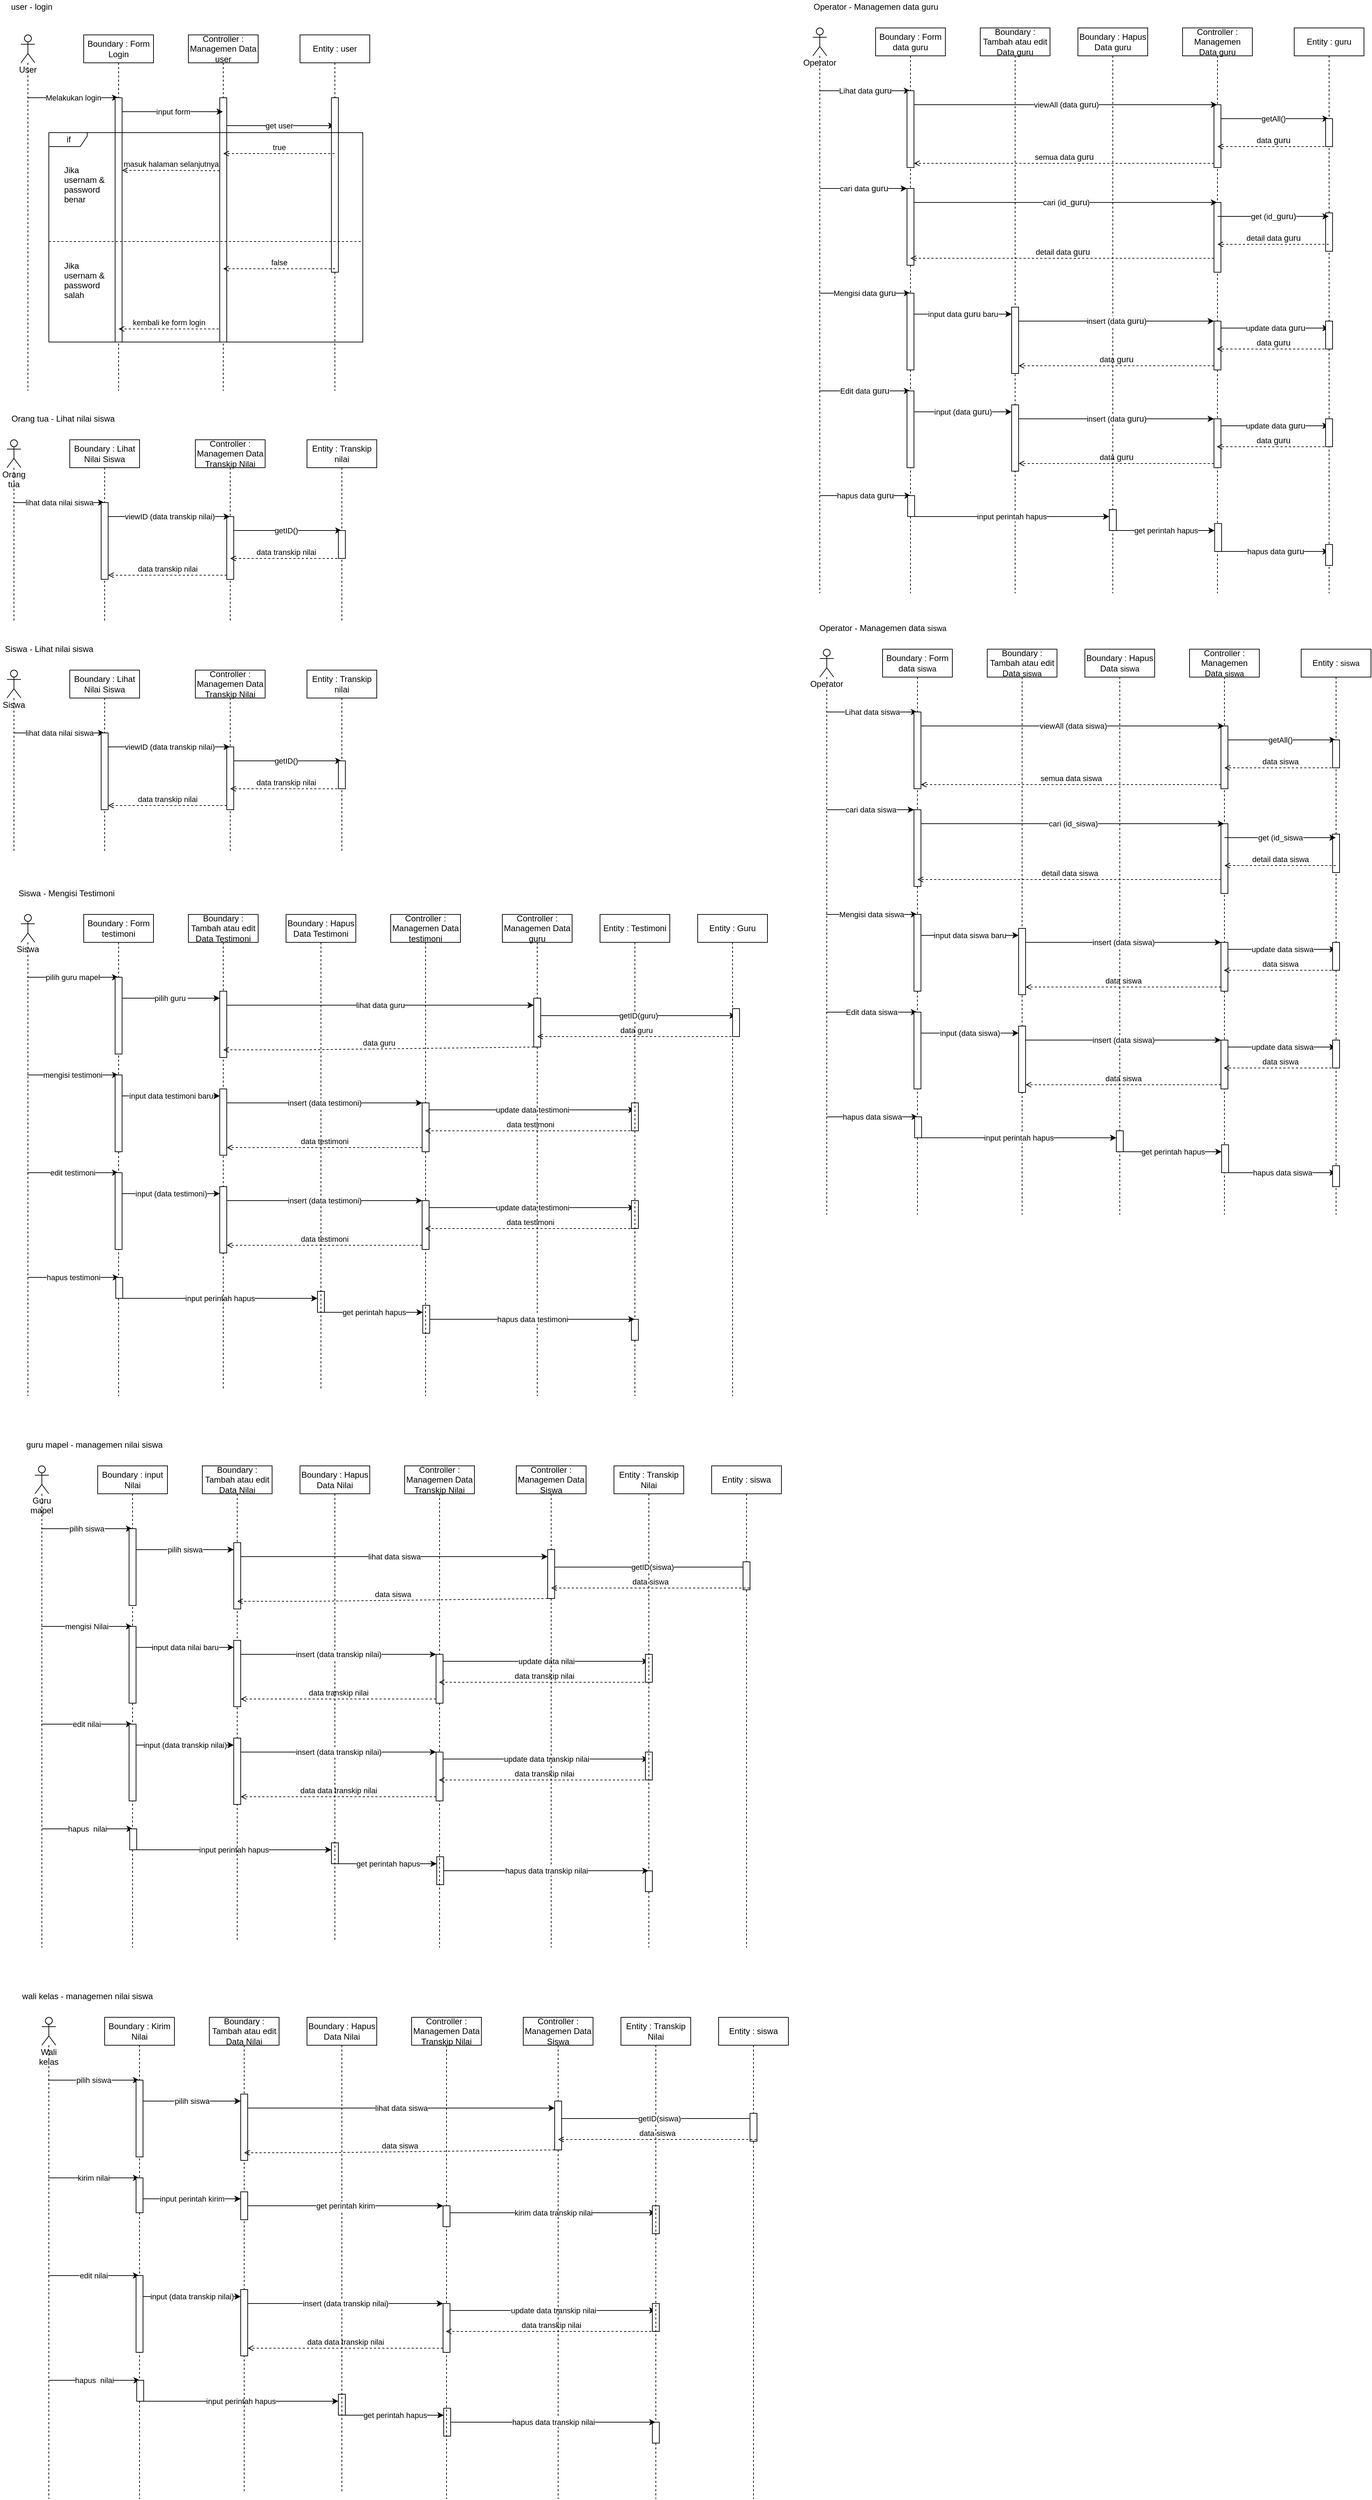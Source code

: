 <mxfile>
    <diagram id="-2qmMH90dq2cSvhwEPfH" name="Page-1">
        <mxGraphModel dx="586" dy="518" grid="1" gridSize="10" guides="1" tooltips="1" connect="1" arrows="1" fold="1" page="1" pageScale="1" pageWidth="850" pageHeight="1100" math="0" shadow="0">
            <root>
                <mxCell id="0"/>
                <mxCell id="1" parent="0"/>
                <mxCell id="2" value="lihat data nilai siswa" style="edgeStyle=orthogonalEdgeStyle;rounded=0;orthogonalLoop=1;jettySize=auto;html=1;" edge="1" parent="1" source="3" target="4">
                    <mxGeometry relative="1" as="geometry">
                        <mxPoint x="149.5" y="739.941" as="targetPoint"/>
                        <Array as="points">
                            <mxPoint x="90" y="740"/>
                            <mxPoint x="90" y="740"/>
                        </Array>
                    </mxGeometry>
                </mxCell>
                <mxCell id="3" value="Orang tua" style="shape=umlLifeline;participant=umlActor;perimeter=lifelinePerimeter;whiteSpace=wrap;html=1;container=1;collapsible=0;recursiveResize=0;verticalAlign=top;spacingTop=36;outlineConnect=0;" vertex="1" parent="1">
                    <mxGeometry x="30" y="650" width="20" height="260" as="geometry"/>
                </mxCell>
                <mxCell id="4" value="Boundary : Lihat Nilai Siswa" style="shape=umlLifeline;perimeter=lifelinePerimeter;whiteSpace=wrap;html=1;container=1;collapsible=0;recursiveResize=0;outlineConnect=0;" vertex="1" parent="1">
                    <mxGeometry x="120" y="650" width="100" height="260" as="geometry"/>
                </mxCell>
                <mxCell id="5" value="" style="html=1;points=[];perimeter=orthogonalPerimeter;" vertex="1" parent="4">
                    <mxGeometry x="45" y="90" width="10" height="110" as="geometry"/>
                </mxCell>
                <mxCell id="6" value="getID()" style="edgeStyle=orthogonalEdgeStyle;rounded=0;orthogonalLoop=1;jettySize=auto;html=1;" edge="1" parent="1" source="7" target="9">
                    <mxGeometry relative="1" as="geometry">
                        <Array as="points">
                            <mxPoint x="430" y="780"/>
                            <mxPoint x="430" y="780"/>
                        </Array>
                    </mxGeometry>
                </mxCell>
                <mxCell id="7" value="Controller : Managemen Data Transkip Nilai" style="shape=umlLifeline;perimeter=lifelinePerimeter;whiteSpace=wrap;html=1;container=1;collapsible=0;recursiveResize=0;outlineConnect=0;" vertex="1" parent="1">
                    <mxGeometry x="300" y="650" width="100" height="260" as="geometry"/>
                </mxCell>
                <mxCell id="8" value="" style="html=1;points=[];perimeter=orthogonalPerimeter;" vertex="1" parent="7">
                    <mxGeometry x="45" y="110" width="10" height="90" as="geometry"/>
                </mxCell>
                <mxCell id="9" value="Entity : Transkip nilai" style="shape=umlLifeline;perimeter=lifelinePerimeter;whiteSpace=wrap;html=1;container=1;collapsible=0;recursiveResize=0;outlineConnect=0;" vertex="1" parent="1">
                    <mxGeometry x="460" y="650" width="100" height="260" as="geometry"/>
                </mxCell>
                <mxCell id="10" value="" style="html=1;points=[];perimeter=orthogonalPerimeter;" vertex="1" parent="9">
                    <mxGeometry x="45" y="130" width="10" height="40" as="geometry"/>
                </mxCell>
                <mxCell id="11" value="viewID (data transkip nilai)" style="edgeStyle=orthogonalEdgeStyle;rounded=0;orthogonalLoop=1;jettySize=auto;html=1;" edge="1" parent="1" source="5" target="7">
                    <mxGeometry relative="1" as="geometry">
                        <Array as="points">
                            <mxPoint x="250" y="760"/>
                            <mxPoint x="250" y="760"/>
                        </Array>
                    </mxGeometry>
                </mxCell>
                <mxCell id="12" value="data transkip nilai" style="html=1;verticalAlign=bottom;labelBackgroundColor=none;endArrow=open;endFill=0;dashed=1;" edge="1" parent="1" source="9" target="7">
                    <mxGeometry width="160" relative="1" as="geometry">
                        <mxPoint x="330" y="960" as="sourcePoint"/>
                        <mxPoint x="490" y="960" as="targetPoint"/>
                        <Array as="points">
                            <mxPoint x="440" y="820"/>
                        </Array>
                    </mxGeometry>
                </mxCell>
                <mxCell id="13" value="data transkip nilai" style="html=1;verticalAlign=bottom;labelBackgroundColor=none;endArrow=open;endFill=0;dashed=1;" edge="1" parent="1" source="8" target="5">
                    <mxGeometry width="160" relative="1" as="geometry">
                        <mxPoint x="180" y="960" as="sourcePoint"/>
                        <mxPoint x="340" y="960" as="targetPoint"/>
                        <Array as="points">
                            <mxPoint x="240" y="844"/>
                        </Array>
                    </mxGeometry>
                </mxCell>
                <mxCell id="14" value="Orang tua - Lihat nilai siswa" style="text;html=1;align=center;verticalAlign=middle;resizable=0;points=[];autosize=1;" vertex="1" parent="1">
                    <mxGeometry x="30" y="610" width="160" height="20" as="geometry"/>
                </mxCell>
                <mxCell id="15" value="lihat data nilai siswa" style="edgeStyle=orthogonalEdgeStyle;rounded=0;orthogonalLoop=1;jettySize=auto;html=1;" edge="1" parent="1" source="16" target="17">
                    <mxGeometry relative="1" as="geometry">
                        <mxPoint x="149.5" y="1069.941" as="targetPoint"/>
                        <Array as="points">
                            <mxPoint x="90" y="1070"/>
                            <mxPoint x="90" y="1070"/>
                        </Array>
                    </mxGeometry>
                </mxCell>
                <mxCell id="16" value="Siswa" style="shape=umlLifeline;participant=umlActor;perimeter=lifelinePerimeter;whiteSpace=wrap;html=1;container=1;collapsible=0;recursiveResize=0;verticalAlign=top;spacingTop=36;outlineConnect=0;" vertex="1" parent="1">
                    <mxGeometry x="30" y="980" width="20" height="260" as="geometry"/>
                </mxCell>
                <mxCell id="17" value="Boundary : Lihat Nilai Siswa" style="shape=umlLifeline;perimeter=lifelinePerimeter;whiteSpace=wrap;html=1;container=1;collapsible=0;recursiveResize=0;outlineConnect=0;" vertex="1" parent="1">
                    <mxGeometry x="120" y="980" width="100" height="260" as="geometry"/>
                </mxCell>
                <mxCell id="18" value="" style="html=1;points=[];perimeter=orthogonalPerimeter;" vertex="1" parent="17">
                    <mxGeometry x="45" y="90" width="10" height="110" as="geometry"/>
                </mxCell>
                <mxCell id="19" value="getID()" style="edgeStyle=orthogonalEdgeStyle;rounded=0;orthogonalLoop=1;jettySize=auto;html=1;" edge="1" parent="1" source="20" target="22">
                    <mxGeometry relative="1" as="geometry">
                        <Array as="points">
                            <mxPoint x="430" y="1110"/>
                            <mxPoint x="430" y="1110"/>
                        </Array>
                    </mxGeometry>
                </mxCell>
                <mxCell id="20" value="Controller : Managemen Data Transkip Nilai" style="shape=umlLifeline;perimeter=lifelinePerimeter;whiteSpace=wrap;html=1;container=1;collapsible=0;recursiveResize=0;outlineConnect=0;" vertex="1" parent="1">
                    <mxGeometry x="300" y="980" width="100" height="260" as="geometry"/>
                </mxCell>
                <mxCell id="21" value="" style="html=1;points=[];perimeter=orthogonalPerimeter;" vertex="1" parent="20">
                    <mxGeometry x="45" y="110" width="10" height="90" as="geometry"/>
                </mxCell>
                <mxCell id="22" value="Entity : Transkip nilai" style="shape=umlLifeline;perimeter=lifelinePerimeter;whiteSpace=wrap;html=1;container=1;collapsible=0;recursiveResize=0;outlineConnect=0;" vertex="1" parent="1">
                    <mxGeometry x="460" y="980" width="100" height="260" as="geometry"/>
                </mxCell>
                <mxCell id="23" value="" style="html=1;points=[];perimeter=orthogonalPerimeter;" vertex="1" parent="22">
                    <mxGeometry x="45" y="130" width="10" height="40" as="geometry"/>
                </mxCell>
                <mxCell id="24" value="viewID (data transkip nilai)" style="edgeStyle=orthogonalEdgeStyle;rounded=0;orthogonalLoop=1;jettySize=auto;html=1;" edge="1" parent="1" source="18" target="20">
                    <mxGeometry relative="1" as="geometry">
                        <Array as="points">
                            <mxPoint x="250" y="1090"/>
                            <mxPoint x="250" y="1090"/>
                        </Array>
                    </mxGeometry>
                </mxCell>
                <mxCell id="25" value="data transkip nilai" style="html=1;verticalAlign=bottom;labelBackgroundColor=none;endArrow=open;endFill=0;dashed=1;" edge="1" parent="1" source="22" target="20">
                    <mxGeometry width="160" relative="1" as="geometry">
                        <mxPoint x="330" y="1290" as="sourcePoint"/>
                        <mxPoint x="490" y="1290" as="targetPoint"/>
                        <Array as="points">
                            <mxPoint x="440" y="1150"/>
                        </Array>
                    </mxGeometry>
                </mxCell>
                <mxCell id="26" value="data transkip nilai" style="html=1;verticalAlign=bottom;labelBackgroundColor=none;endArrow=open;endFill=0;dashed=1;" edge="1" parent="1" source="21" target="18">
                    <mxGeometry width="160" relative="1" as="geometry">
                        <mxPoint x="180" y="1290" as="sourcePoint"/>
                        <mxPoint x="340" y="1290" as="targetPoint"/>
                        <Array as="points">
                            <mxPoint x="240" y="1174"/>
                        </Array>
                    </mxGeometry>
                </mxCell>
                <mxCell id="27" value="Siswa - Lihat nilai siswa" style="text;html=1;align=center;verticalAlign=middle;resizable=0;points=[];autosize=1;" vertex="1" parent="1">
                    <mxGeometry x="20" y="940" width="140" height="20" as="geometry"/>
                </mxCell>
                <mxCell id="28" value="Siswa" style="shape=umlLifeline;participant=umlActor;perimeter=lifelinePerimeter;whiteSpace=wrap;html=1;container=1;collapsible=0;recursiveResize=0;verticalAlign=top;spacingTop=36;outlineConnect=0;" vertex="1" parent="1">
                    <mxGeometry x="50" y="1330" width="20" height="690" as="geometry"/>
                </mxCell>
                <mxCell id="29" value="Boundary : Form testimoni" style="shape=umlLifeline;perimeter=lifelinePerimeter;whiteSpace=wrap;html=1;container=1;collapsible=0;recursiveResize=0;outlineConnect=0;" vertex="1" parent="1">
                    <mxGeometry x="140" y="1330" width="100" height="690" as="geometry"/>
                </mxCell>
                <mxCell id="30" value="" style="html=1;points=[];perimeter=orthogonalPerimeter;" vertex="1" parent="29">
                    <mxGeometry x="335" y="540" width="10" height="30" as="geometry"/>
                </mxCell>
                <mxCell id="31" value="hapus testimoni" style="edgeStyle=orthogonalEdgeStyle;rounded=0;orthogonalLoop=1;jettySize=auto;html=1;" edge="1" parent="29">
                    <mxGeometry relative="1" as="geometry">
                        <mxPoint x="50.43" y="520" as="targetPoint"/>
                        <Array as="points">
                            <mxPoint x="-29.07" y="520"/>
                            <mxPoint x="-29.07" y="520"/>
                        </Array>
                        <mxPoint x="-79.999" y="520" as="sourcePoint"/>
                    </mxGeometry>
                </mxCell>
                <mxCell id="32" value="" style="html=1;points=[];perimeter=orthogonalPerimeter;" vertex="1" parent="29">
                    <mxGeometry x="45.93" y="520" width="10" height="30" as="geometry"/>
                </mxCell>
                <mxCell id="33" value="" style="html=1;points=[];perimeter=orthogonalPerimeter;" vertex="1" parent="29">
                    <mxGeometry x="485.93" y="560" width="10" height="40" as="geometry"/>
                </mxCell>
                <mxCell id="34" value="input perintah hapus" style="edgeStyle=orthogonalEdgeStyle;rounded=0;orthogonalLoop=1;jettySize=auto;html=1;" edge="1" parent="29" source="32" target="30">
                    <mxGeometry relative="1" as="geometry">
                        <Array as="points">
                            <mxPoint x="130.93" y="550"/>
                            <mxPoint x="130.93" y="550"/>
                        </Array>
                        <mxPoint x="190.93" y="540" as="targetPoint"/>
                    </mxGeometry>
                </mxCell>
                <mxCell id="35" value="get perintah hapus" style="edgeStyle=orthogonalEdgeStyle;rounded=0;orthogonalLoop=1;jettySize=auto;html=1;" edge="1" parent="29" source="30" target="33">
                    <mxGeometry relative="1" as="geometry">
                        <Array as="points">
                            <mxPoint x="370" y="570"/>
                            <mxPoint x="370" y="570"/>
                        </Array>
                        <mxPoint x="205.93" y="560" as="sourcePoint"/>
                        <mxPoint x="345.93" y="560" as="targetPoint"/>
                    </mxGeometry>
                </mxCell>
                <mxCell id="36" value="Controller : Managemen Data testimoni" style="shape=umlLifeline;perimeter=lifelinePerimeter;whiteSpace=wrap;html=1;container=1;collapsible=0;recursiveResize=0;outlineConnect=0;" vertex="1" parent="1">
                    <mxGeometry x="580" y="1330" width="100" height="690" as="geometry"/>
                </mxCell>
                <mxCell id="37" value="Siswa - Mengisi Testimoni" style="text;html=1;align=center;verticalAlign=middle;resizable=0;points=[];autosize=1;" vertex="1" parent="1">
                    <mxGeometry x="40" y="1290" width="150" height="20" as="geometry"/>
                </mxCell>
                <mxCell id="38" value="Boundary : Tambah atau edit Data Testimoni" style="shape=umlLifeline;perimeter=lifelinePerimeter;whiteSpace=wrap;html=1;container=1;collapsible=0;recursiveResize=0;outlineConnect=0;" vertex="1" parent="1">
                    <mxGeometry x="290" y="1330" width="100" height="680" as="geometry"/>
                </mxCell>
                <mxCell id="39" value="Boundary : Hapus Data Testimoni" style="shape=umlLifeline;perimeter=lifelinePerimeter;whiteSpace=wrap;html=1;container=1;collapsible=0;recursiveResize=0;outlineConnect=0;" vertex="1" parent="1">
                    <mxGeometry x="430" y="1330" width="100" height="680" as="geometry"/>
                </mxCell>
                <mxCell id="40" value="" style="html=1;points=[];perimeter=orthogonalPerimeter;" vertex="1" parent="1">
                    <mxGeometry x="335" y="1580" width="10" height="95" as="geometry"/>
                </mxCell>
                <mxCell id="41" value="mengisi testimoni" style="edgeStyle=orthogonalEdgeStyle;rounded=0;orthogonalLoop=1;jettySize=auto;html=1;" edge="1" parent="1">
                    <mxGeometry relative="1" as="geometry">
                        <mxPoint x="189.5" y="1560" as="targetPoint"/>
                        <Array as="points">
                            <mxPoint x="110" y="1560"/>
                            <mxPoint x="110" y="1560"/>
                        </Array>
                        <mxPoint x="59.071" y="1560" as="sourcePoint"/>
                    </mxGeometry>
                </mxCell>
                <mxCell id="42" value="" style="html=1;points=[];perimeter=orthogonalPerimeter;" vertex="1" parent="1">
                    <mxGeometry x="185" y="1560" width="10" height="110" as="geometry"/>
                </mxCell>
                <mxCell id="43" value="update data testimoni" style="edgeStyle=orthogonalEdgeStyle;rounded=0;orthogonalLoop=1;jettySize=auto;html=1;" edge="1" parent="1" source="44" target="61">
                    <mxGeometry relative="1" as="geometry">
                        <Array as="points">
                            <mxPoint x="790" y="1610"/>
                            <mxPoint x="790" y="1610"/>
                        </Array>
                        <mxPoint x="629.071" y="1600.0" as="sourcePoint"/>
                        <mxPoint x="789.5" y="1610" as="targetPoint"/>
                    </mxGeometry>
                </mxCell>
                <mxCell id="44" value="" style="html=1;points=[];perimeter=orthogonalPerimeter;" vertex="1" parent="1">
                    <mxGeometry x="625" y="1600" width="10" height="70" as="geometry"/>
                </mxCell>
                <mxCell id="45" value="" style="html=1;points=[];perimeter=orthogonalPerimeter;" vertex="1" parent="1">
                    <mxGeometry x="925" y="1600" width="10" height="40" as="geometry"/>
                </mxCell>
                <mxCell id="46" value="input data testimoni baru" style="edgeStyle=orthogonalEdgeStyle;rounded=0;orthogonalLoop=1;jettySize=auto;html=1;" edge="1" parent="1" source="42" target="40">
                    <mxGeometry relative="1" as="geometry">
                        <Array as="points">
                            <mxPoint x="270" y="1590"/>
                            <mxPoint x="270" y="1590"/>
                        </Array>
                        <mxPoint x="330" y="1580" as="targetPoint"/>
                    </mxGeometry>
                </mxCell>
                <mxCell id="47" value="data testimoni" style="html=1;verticalAlign=bottom;labelBackgroundColor=none;endArrow=open;endFill=0;dashed=1;" edge="1" parent="1" source="61">
                    <mxGeometry width="160" relative="1" as="geometry">
                        <mxPoint x="789.5" y="1640" as="sourcePoint"/>
                        <mxPoint x="629.071" y="1640" as="targetPoint"/>
                        <Array as="points">
                            <mxPoint x="720" y="1640"/>
                        </Array>
                    </mxGeometry>
                </mxCell>
                <mxCell id="48" value="data testimoni" style="html=1;verticalAlign=bottom;labelBackgroundColor=none;endArrow=open;endFill=0;dashed=1;" edge="1" parent="1" source="44" target="40">
                    <mxGeometry width="160" relative="1" as="geometry">
                        <mxPoint x="200" y="1780" as="sourcePoint"/>
                        <mxPoint x="360" y="1780" as="targetPoint"/>
                        <Array as="points">
                            <mxPoint x="450" y="1664"/>
                        </Array>
                    </mxGeometry>
                </mxCell>
                <mxCell id="49" value="insert (data testimoni)" style="edgeStyle=orthogonalEdgeStyle;rounded=0;orthogonalLoop=1;jettySize=auto;html=1;" edge="1" parent="1" target="44">
                    <mxGeometry relative="1" as="geometry">
                        <Array as="points">
                            <mxPoint x="560" y="1600"/>
                            <mxPoint x="560" y="1600"/>
                        </Array>
                        <mxPoint x="345" y="1600" as="sourcePoint"/>
                        <mxPoint x="485" y="1600" as="targetPoint"/>
                    </mxGeometry>
                </mxCell>
                <mxCell id="50" value="" style="html=1;points=[];perimeter=orthogonalPerimeter;" vertex="1" parent="1">
                    <mxGeometry x="335" y="1720" width="10" height="95" as="geometry"/>
                </mxCell>
                <mxCell id="51" value="edit testimoni" style="edgeStyle=orthogonalEdgeStyle;rounded=0;orthogonalLoop=1;jettySize=auto;html=1;" edge="1" parent="1">
                    <mxGeometry relative="1" as="geometry">
                        <mxPoint x="189.5" y="1700" as="targetPoint"/>
                        <Array as="points">
                            <mxPoint x="110" y="1700"/>
                            <mxPoint x="110" y="1700"/>
                        </Array>
                        <mxPoint x="59.071" y="1700" as="sourcePoint"/>
                    </mxGeometry>
                </mxCell>
                <mxCell id="52" value="" style="html=1;points=[];perimeter=orthogonalPerimeter;" vertex="1" parent="1">
                    <mxGeometry x="185" y="1700" width="10" height="110" as="geometry"/>
                </mxCell>
                <mxCell id="53" value="update data testimoni" style="edgeStyle=orthogonalEdgeStyle;rounded=0;orthogonalLoop=1;jettySize=auto;html=1;" edge="1" parent="1" source="54" target="61">
                    <mxGeometry relative="1" as="geometry">
                        <Array as="points">
                            <mxPoint x="700" y="1750"/>
                            <mxPoint x="700" y="1750"/>
                        </Array>
                        <mxPoint x="629.071" y="1740.0" as="sourcePoint"/>
                        <mxPoint x="920" y="1740" as="targetPoint"/>
                    </mxGeometry>
                </mxCell>
                <mxCell id="54" value="" style="html=1;points=[];perimeter=orthogonalPerimeter;" vertex="1" parent="1">
                    <mxGeometry x="625" y="1740" width="10" height="70" as="geometry"/>
                </mxCell>
                <mxCell id="55" value="" style="html=1;points=[];perimeter=orthogonalPerimeter;" vertex="1" parent="1">
                    <mxGeometry x="925" y="1740" width="10" height="40" as="geometry"/>
                </mxCell>
                <mxCell id="56" value="input (data testimoni)" style="edgeStyle=orthogonalEdgeStyle;rounded=0;orthogonalLoop=1;jettySize=auto;html=1;" edge="1" parent="1" source="52" target="50">
                    <mxGeometry relative="1" as="geometry">
                        <Array as="points">
                            <mxPoint x="270" y="1730"/>
                            <mxPoint x="270" y="1730"/>
                        </Array>
                        <mxPoint x="330" y="1720" as="targetPoint"/>
                    </mxGeometry>
                </mxCell>
                <mxCell id="57" value="data testimoni" style="html=1;verticalAlign=bottom;labelBackgroundColor=none;endArrow=open;endFill=0;dashed=1;" edge="1" parent="1" source="61">
                    <mxGeometry width="160" relative="1" as="geometry">
                        <mxPoint x="789.5" y="1780" as="sourcePoint"/>
                        <mxPoint x="629.071" y="1780" as="targetPoint"/>
                        <Array as="points">
                            <mxPoint x="720" y="1780"/>
                        </Array>
                    </mxGeometry>
                </mxCell>
                <mxCell id="58" value="data testimoni" style="html=1;verticalAlign=bottom;labelBackgroundColor=none;endArrow=open;endFill=0;dashed=1;" edge="1" parent="1" source="54" target="50">
                    <mxGeometry width="160" relative="1" as="geometry">
                        <mxPoint x="200" y="1920" as="sourcePoint"/>
                        <mxPoint x="360" y="1920" as="targetPoint"/>
                        <Array as="points">
                            <mxPoint x="450" y="1804"/>
                        </Array>
                    </mxGeometry>
                </mxCell>
                <mxCell id="59" value="insert (data testimoni)" style="edgeStyle=orthogonalEdgeStyle;rounded=0;orthogonalLoop=1;jettySize=auto;html=1;" edge="1" parent="1" target="54">
                    <mxGeometry relative="1" as="geometry">
                        <Array as="points">
                            <mxPoint x="560" y="1740"/>
                            <mxPoint x="560" y="1740"/>
                        </Array>
                        <mxPoint x="345" y="1740" as="sourcePoint"/>
                        <mxPoint x="485" y="1740" as="targetPoint"/>
                    </mxGeometry>
                </mxCell>
                <mxCell id="60" value="Controller : Managemen Data guru" style="shape=umlLifeline;perimeter=lifelinePerimeter;whiteSpace=wrap;html=1;container=1;collapsible=0;recursiveResize=0;outlineConnect=0;" vertex="1" parent="1">
                    <mxGeometry x="740" y="1330" width="100" height="690" as="geometry"/>
                </mxCell>
                <mxCell id="61" value="Entity : Testimoni" style="shape=umlLifeline;perimeter=lifelinePerimeter;whiteSpace=wrap;html=1;container=1;collapsible=0;recursiveResize=0;outlineConnect=0;" vertex="1" parent="1">
                    <mxGeometry x="880" y="1330" width="100" height="690" as="geometry"/>
                </mxCell>
                <mxCell id="62" value="Entity : Guru" style="shape=umlLifeline;perimeter=lifelinePerimeter;whiteSpace=wrap;html=1;container=1;collapsible=0;recursiveResize=0;outlineConnect=0;" vertex="1" parent="1">
                    <mxGeometry x="1020" y="1330" width="100" height="690" as="geometry"/>
                </mxCell>
                <mxCell id="63" value="" style="html=1;points=[];perimeter=orthogonalPerimeter;" vertex="1" parent="1">
                    <mxGeometry x="335" y="1440" width="10" height="95" as="geometry"/>
                </mxCell>
                <mxCell id="64" value="pilih guru mapel" style="edgeStyle=orthogonalEdgeStyle;rounded=0;orthogonalLoop=1;jettySize=auto;html=1;" edge="1" parent="1">
                    <mxGeometry relative="1" as="geometry">
                        <mxPoint x="189.5" y="1420" as="targetPoint"/>
                        <Array as="points">
                            <mxPoint x="110" y="1420"/>
                            <mxPoint x="110" y="1420"/>
                        </Array>
                        <mxPoint x="59.071" y="1420" as="sourcePoint"/>
                    </mxGeometry>
                </mxCell>
                <mxCell id="65" value="" style="html=1;points=[];perimeter=orthogonalPerimeter;" vertex="1" parent="1">
                    <mxGeometry x="185" y="1420" width="10" height="110" as="geometry"/>
                </mxCell>
                <mxCell id="66" value="getID(guru)" style="edgeStyle=orthogonalEdgeStyle;rounded=0;orthogonalLoop=1;jettySize=auto;html=1;" edge="1" parent="1" source="67">
                    <mxGeometry relative="1" as="geometry">
                        <Array as="points">
                            <mxPoint x="945" y="1475"/>
                            <mxPoint x="945" y="1475"/>
                        </Array>
                        <mxPoint x="914.071" y="1465.0" as="sourcePoint"/>
                        <mxPoint x="1074.5" y="1475" as="targetPoint"/>
                    </mxGeometry>
                </mxCell>
                <mxCell id="67" value="" style="html=1;points=[];perimeter=orthogonalPerimeter;" vertex="1" parent="1">
                    <mxGeometry x="785" y="1450" width="10" height="70" as="geometry"/>
                </mxCell>
                <mxCell id="68" value="" style="html=1;points=[];perimeter=orthogonalPerimeter;" vertex="1" parent="1">
                    <mxGeometry x="1070" y="1465" width="10" height="40" as="geometry"/>
                </mxCell>
                <mxCell id="69" value="pilih guru&amp;nbsp;" style="edgeStyle=orthogonalEdgeStyle;rounded=0;orthogonalLoop=1;jettySize=auto;html=1;" edge="1" parent="1" source="65" target="63">
                    <mxGeometry relative="1" as="geometry">
                        <Array as="points">
                            <mxPoint x="270" y="1450"/>
                            <mxPoint x="270" y="1450"/>
                        </Array>
                        <mxPoint x="330" y="1440" as="targetPoint"/>
                    </mxGeometry>
                </mxCell>
                <mxCell id="70" value="data guru" style="html=1;verticalAlign=bottom;labelBackgroundColor=none;endArrow=open;endFill=0;dashed=1;" edge="1" parent="1" target="60">
                    <mxGeometry width="160" relative="1" as="geometry">
                        <mxPoint x="1074.5" y="1505" as="sourcePoint"/>
                        <mxPoint x="914.071" y="1505" as="targetPoint"/>
                        <Array as="points">
                            <mxPoint x="1005" y="1505"/>
                        </Array>
                    </mxGeometry>
                </mxCell>
                <mxCell id="71" value="data guru" style="html=1;verticalAlign=bottom;labelBackgroundColor=none;endArrow=open;endFill=0;dashed=1;" edge="1" parent="1" source="67">
                    <mxGeometry width="160" relative="1" as="geometry">
                        <mxPoint x="200" y="1640" as="sourcePoint"/>
                        <mxPoint x="340" y="1524" as="targetPoint"/>
                        <Array as="points">
                            <mxPoint x="450" y="1524"/>
                        </Array>
                    </mxGeometry>
                </mxCell>
                <mxCell id="72" value="lihat data guru" style="edgeStyle=orthogonalEdgeStyle;rounded=0;orthogonalLoop=1;jettySize=auto;html=1;" edge="1" parent="1" target="67">
                    <mxGeometry relative="1" as="geometry">
                        <Array as="points">
                            <mxPoint x="560" y="1460"/>
                            <mxPoint x="560" y="1460"/>
                        </Array>
                        <mxPoint x="345" y="1460" as="sourcePoint"/>
                        <mxPoint x="485" y="1460" as="targetPoint"/>
                    </mxGeometry>
                </mxCell>
                <mxCell id="73" value="" style="html=1;points=[];perimeter=orthogonalPerimeter;" vertex="1" parent="1">
                    <mxGeometry x="925" y="1910" width="10" height="30" as="geometry"/>
                </mxCell>
                <mxCell id="74" value="hapus data testimoni" style="edgeStyle=orthogonalEdgeStyle;rounded=0;orthogonalLoop=1;jettySize=auto;html=1;" edge="1" parent="1" source="33" target="61">
                    <mxGeometry relative="1" as="geometry">
                        <Array as="points">
                            <mxPoint x="870" y="1910"/>
                            <mxPoint x="870" y="1910"/>
                        </Array>
                        <mxPoint x="630.001" y="1890.0" as="sourcePoint"/>
                        <mxPoint x="789.5" y="1930" as="targetPoint"/>
                    </mxGeometry>
                </mxCell>
                <mxCell id="75" value="Guru mapel" style="shape=umlLifeline;participant=umlActor;perimeter=lifelinePerimeter;whiteSpace=wrap;html=1;container=1;collapsible=0;recursiveResize=0;verticalAlign=top;spacingTop=36;outlineConnect=0;" vertex="1" parent="1">
                    <mxGeometry x="70" y="2120" width="20" height="690" as="geometry"/>
                </mxCell>
                <mxCell id="76" value="Boundary : input Nilai" style="shape=umlLifeline;perimeter=lifelinePerimeter;whiteSpace=wrap;html=1;container=1;collapsible=0;recursiveResize=0;outlineConnect=0;" vertex="1" parent="1">
                    <mxGeometry x="160" y="2120" width="100" height="690" as="geometry"/>
                </mxCell>
                <mxCell id="77" value="" style="html=1;points=[];perimeter=orthogonalPerimeter;" vertex="1" parent="76">
                    <mxGeometry x="335" y="540" width="10" height="30" as="geometry"/>
                </mxCell>
                <mxCell id="78" value="hapus&amp;nbsp; nilai" style="edgeStyle=orthogonalEdgeStyle;rounded=0;orthogonalLoop=1;jettySize=auto;html=1;" edge="1" parent="76">
                    <mxGeometry relative="1" as="geometry">
                        <mxPoint x="50.43" y="520" as="targetPoint"/>
                        <Array as="points">
                            <mxPoint x="-29.07" y="520"/>
                            <mxPoint x="-29.07" y="520"/>
                        </Array>
                        <mxPoint x="-79.999" y="520" as="sourcePoint"/>
                    </mxGeometry>
                </mxCell>
                <mxCell id="79" value="" style="html=1;points=[];perimeter=orthogonalPerimeter;" vertex="1" parent="76">
                    <mxGeometry x="45.93" y="520" width="10" height="30" as="geometry"/>
                </mxCell>
                <mxCell id="80" value="" style="html=1;points=[];perimeter=orthogonalPerimeter;" vertex="1" parent="76">
                    <mxGeometry x="485.93" y="560" width="10" height="40" as="geometry"/>
                </mxCell>
                <mxCell id="81" value="input perintah hapus" style="edgeStyle=orthogonalEdgeStyle;rounded=0;orthogonalLoop=1;jettySize=auto;html=1;" edge="1" parent="76" source="79" target="77">
                    <mxGeometry relative="1" as="geometry">
                        <Array as="points">
                            <mxPoint x="130.93" y="550"/>
                            <mxPoint x="130.93" y="550"/>
                        </Array>
                        <mxPoint x="190.93" y="540" as="targetPoint"/>
                    </mxGeometry>
                </mxCell>
                <mxCell id="82" value="get perintah hapus" style="edgeStyle=orthogonalEdgeStyle;rounded=0;orthogonalLoop=1;jettySize=auto;html=1;" edge="1" parent="76" source="77" target="80">
                    <mxGeometry relative="1" as="geometry">
                        <Array as="points">
                            <mxPoint x="370" y="570"/>
                            <mxPoint x="370" y="570"/>
                        </Array>
                        <mxPoint x="205.93" y="560" as="sourcePoint"/>
                        <mxPoint x="345.93" y="560" as="targetPoint"/>
                    </mxGeometry>
                </mxCell>
                <mxCell id="83" value="Controller : Managemen Data Transkip Nilai" style="shape=umlLifeline;perimeter=lifelinePerimeter;whiteSpace=wrap;html=1;container=1;collapsible=0;recursiveResize=0;outlineConnect=0;" vertex="1" parent="1">
                    <mxGeometry x="600" y="2120" width="100" height="690" as="geometry"/>
                </mxCell>
                <mxCell id="84" value="guru mapel - managemen nilai siswa" style="text;html=1;align=center;verticalAlign=middle;resizable=0;points=[];autosize=1;" vertex="1" parent="1">
                    <mxGeometry x="50" y="2080" width="210" height="20" as="geometry"/>
                </mxCell>
                <mxCell id="85" value="Boundary : Tambah atau edit Data Nilai" style="shape=umlLifeline;perimeter=lifelinePerimeter;whiteSpace=wrap;html=1;container=1;collapsible=0;recursiveResize=0;outlineConnect=0;" vertex="1" parent="1">
                    <mxGeometry x="310" y="2120" width="100" height="680" as="geometry"/>
                </mxCell>
                <mxCell id="86" value="Boundary : Hapus Data Nilai" style="shape=umlLifeline;perimeter=lifelinePerimeter;whiteSpace=wrap;html=1;container=1;collapsible=0;recursiveResize=0;outlineConnect=0;" vertex="1" parent="1">
                    <mxGeometry x="450" y="2120" width="100" height="680" as="geometry"/>
                </mxCell>
                <mxCell id="87" value="" style="html=1;points=[];perimeter=orthogonalPerimeter;" vertex="1" parent="1">
                    <mxGeometry x="355" y="2370" width="10" height="95" as="geometry"/>
                </mxCell>
                <mxCell id="88" value="mengisi Nilai" style="edgeStyle=orthogonalEdgeStyle;rounded=0;orthogonalLoop=1;jettySize=auto;html=1;" edge="1" parent="1">
                    <mxGeometry relative="1" as="geometry">
                        <mxPoint x="209.5" y="2350" as="targetPoint"/>
                        <Array as="points">
                            <mxPoint x="130" y="2350"/>
                            <mxPoint x="130" y="2350"/>
                        </Array>
                        <mxPoint x="79.071" y="2350" as="sourcePoint"/>
                    </mxGeometry>
                </mxCell>
                <mxCell id="89" value="" style="html=1;points=[];perimeter=orthogonalPerimeter;" vertex="1" parent="1">
                    <mxGeometry x="205" y="2350" width="10" height="110" as="geometry"/>
                </mxCell>
                <mxCell id="90" value="update data nilai" style="edgeStyle=orthogonalEdgeStyle;rounded=0;orthogonalLoop=1;jettySize=auto;html=1;" edge="1" parent="1" source="91" target="108">
                    <mxGeometry relative="1" as="geometry">
                        <Array as="points">
                            <mxPoint x="810" y="2400"/>
                            <mxPoint x="810" y="2400"/>
                        </Array>
                        <mxPoint x="649.071" y="2390" as="sourcePoint"/>
                        <mxPoint x="809.5" y="2400" as="targetPoint"/>
                    </mxGeometry>
                </mxCell>
                <mxCell id="91" value="" style="html=1;points=[];perimeter=orthogonalPerimeter;" vertex="1" parent="1">
                    <mxGeometry x="645" y="2390" width="10" height="70" as="geometry"/>
                </mxCell>
                <mxCell id="92" value="" style="html=1;points=[];perimeter=orthogonalPerimeter;" vertex="1" parent="1">
                    <mxGeometry x="945" y="2390" width="10" height="40" as="geometry"/>
                </mxCell>
                <mxCell id="93" value="input data nilai baru" style="edgeStyle=orthogonalEdgeStyle;rounded=0;orthogonalLoop=1;jettySize=auto;html=1;" edge="1" parent="1" source="89" target="87">
                    <mxGeometry relative="1" as="geometry">
                        <Array as="points">
                            <mxPoint x="290" y="2380"/>
                            <mxPoint x="290" y="2380"/>
                        </Array>
                        <mxPoint x="350" y="2370" as="targetPoint"/>
                    </mxGeometry>
                </mxCell>
                <mxCell id="94" value="data transkip nilai" style="html=1;verticalAlign=bottom;labelBackgroundColor=none;endArrow=open;endFill=0;dashed=1;" edge="1" parent="1" source="108">
                    <mxGeometry width="160" relative="1" as="geometry">
                        <mxPoint x="809.5" y="2430" as="sourcePoint"/>
                        <mxPoint x="649.071" y="2430" as="targetPoint"/>
                        <Array as="points">
                            <mxPoint x="740" y="2430"/>
                        </Array>
                    </mxGeometry>
                </mxCell>
                <mxCell id="95" value="data transkip nilai" style="html=1;verticalAlign=bottom;labelBackgroundColor=none;endArrow=open;endFill=0;dashed=1;" edge="1" parent="1" source="91" target="87">
                    <mxGeometry width="160" relative="1" as="geometry">
                        <mxPoint x="220" y="2570" as="sourcePoint"/>
                        <mxPoint x="380" y="2570" as="targetPoint"/>
                        <Array as="points">
                            <mxPoint x="470" y="2454"/>
                        </Array>
                    </mxGeometry>
                </mxCell>
                <mxCell id="96" value="insert (data transkip nilai)" style="edgeStyle=orthogonalEdgeStyle;rounded=0;orthogonalLoop=1;jettySize=auto;html=1;" edge="1" parent="1" target="91">
                    <mxGeometry relative="1" as="geometry">
                        <Array as="points">
                            <mxPoint x="580" y="2390"/>
                            <mxPoint x="580" y="2390"/>
                        </Array>
                        <mxPoint x="365" y="2390" as="sourcePoint"/>
                        <mxPoint x="505" y="2390" as="targetPoint"/>
                    </mxGeometry>
                </mxCell>
                <mxCell id="97" value="" style="html=1;points=[];perimeter=orthogonalPerimeter;" vertex="1" parent="1">
                    <mxGeometry x="355" y="2510" width="10" height="95" as="geometry"/>
                </mxCell>
                <mxCell id="98" value="edit nilai" style="edgeStyle=orthogonalEdgeStyle;rounded=0;orthogonalLoop=1;jettySize=auto;html=1;" edge="1" parent="1">
                    <mxGeometry relative="1" as="geometry">
                        <mxPoint x="209.5" y="2490" as="targetPoint"/>
                        <Array as="points">
                            <mxPoint x="130" y="2490"/>
                            <mxPoint x="130" y="2490"/>
                        </Array>
                        <mxPoint x="79.071" y="2490" as="sourcePoint"/>
                    </mxGeometry>
                </mxCell>
                <mxCell id="99" value="" style="html=1;points=[];perimeter=orthogonalPerimeter;" vertex="1" parent="1">
                    <mxGeometry x="205" y="2490" width="10" height="110" as="geometry"/>
                </mxCell>
                <mxCell id="100" value="update data transkip nilai" style="edgeStyle=orthogonalEdgeStyle;rounded=0;orthogonalLoop=1;jettySize=auto;html=1;" edge="1" parent="1" source="101" target="108">
                    <mxGeometry relative="1" as="geometry">
                        <Array as="points">
                            <mxPoint x="720" y="2540"/>
                            <mxPoint x="720" y="2540"/>
                        </Array>
                        <mxPoint x="649.071" y="2530" as="sourcePoint"/>
                        <mxPoint x="940" y="2530" as="targetPoint"/>
                    </mxGeometry>
                </mxCell>
                <mxCell id="101" value="" style="html=1;points=[];perimeter=orthogonalPerimeter;" vertex="1" parent="1">
                    <mxGeometry x="645" y="2530" width="10" height="70" as="geometry"/>
                </mxCell>
                <mxCell id="102" value="" style="html=1;points=[];perimeter=orthogonalPerimeter;" vertex="1" parent="1">
                    <mxGeometry x="945" y="2530" width="10" height="40" as="geometry"/>
                </mxCell>
                <mxCell id="103" value="input (data transkip nilai)" style="edgeStyle=orthogonalEdgeStyle;rounded=0;orthogonalLoop=1;jettySize=auto;html=1;" edge="1" parent="1" source="99" target="97">
                    <mxGeometry relative="1" as="geometry">
                        <Array as="points">
                            <mxPoint x="290" y="2520"/>
                            <mxPoint x="290" y="2520"/>
                        </Array>
                        <mxPoint x="350" y="2510" as="targetPoint"/>
                    </mxGeometry>
                </mxCell>
                <mxCell id="104" value="data transkip nilai" style="html=1;verticalAlign=bottom;labelBackgroundColor=none;endArrow=open;endFill=0;dashed=1;" edge="1" parent="1" source="108">
                    <mxGeometry width="160" relative="1" as="geometry">
                        <mxPoint x="809.5" y="2570" as="sourcePoint"/>
                        <mxPoint x="649.071" y="2570" as="targetPoint"/>
                        <Array as="points">
                            <mxPoint x="740" y="2570"/>
                        </Array>
                    </mxGeometry>
                </mxCell>
                <mxCell id="105" value="data data transkip nilai" style="html=1;verticalAlign=bottom;labelBackgroundColor=none;endArrow=open;endFill=0;dashed=1;" edge="1" parent="1" source="101" target="97">
                    <mxGeometry width="160" relative="1" as="geometry">
                        <mxPoint x="220" y="2710" as="sourcePoint"/>
                        <mxPoint x="380" y="2710" as="targetPoint"/>
                        <Array as="points">
                            <mxPoint x="470" y="2594"/>
                        </Array>
                    </mxGeometry>
                </mxCell>
                <mxCell id="106" value="insert (data transkip nilai)" style="edgeStyle=orthogonalEdgeStyle;rounded=0;orthogonalLoop=1;jettySize=auto;html=1;" edge="1" parent="1" target="101">
                    <mxGeometry relative="1" as="geometry">
                        <Array as="points">
                            <mxPoint x="580" y="2530"/>
                            <mxPoint x="580" y="2530"/>
                        </Array>
                        <mxPoint x="365" y="2530" as="sourcePoint"/>
                        <mxPoint x="505" y="2530" as="targetPoint"/>
                    </mxGeometry>
                </mxCell>
                <mxCell id="107" value="Controller : Managemen Data Siswa" style="shape=umlLifeline;perimeter=lifelinePerimeter;whiteSpace=wrap;html=1;container=1;collapsible=0;recursiveResize=0;outlineConnect=0;" vertex="1" parent="1">
                    <mxGeometry x="760" y="2120" width="100" height="690" as="geometry"/>
                </mxCell>
                <mxCell id="108" value="Entity : Transkip Nilai" style="shape=umlLifeline;perimeter=lifelinePerimeter;whiteSpace=wrap;html=1;container=1;collapsible=0;recursiveResize=0;outlineConnect=0;" vertex="1" parent="1">
                    <mxGeometry x="900" y="2120" width="100" height="690" as="geometry"/>
                </mxCell>
                <mxCell id="109" value="Entity : siswa" style="shape=umlLifeline;perimeter=lifelinePerimeter;whiteSpace=wrap;html=1;container=1;collapsible=0;recursiveResize=0;outlineConnect=0;" vertex="1" parent="1">
                    <mxGeometry x="1040" y="2120" width="100" height="690" as="geometry"/>
                </mxCell>
                <mxCell id="110" value="" style="html=1;points=[];perimeter=orthogonalPerimeter;" vertex="1" parent="1">
                    <mxGeometry x="355" y="2230" width="10" height="95" as="geometry"/>
                </mxCell>
                <mxCell id="111" value="pilih siswa" style="edgeStyle=orthogonalEdgeStyle;rounded=0;orthogonalLoop=1;jettySize=auto;html=1;" edge="1" parent="1">
                    <mxGeometry relative="1" as="geometry">
                        <mxPoint x="209.5" y="2210" as="targetPoint"/>
                        <Array as="points">
                            <mxPoint x="130" y="2210"/>
                            <mxPoint x="130" y="2210"/>
                        </Array>
                        <mxPoint x="79.071" y="2210" as="sourcePoint"/>
                    </mxGeometry>
                </mxCell>
                <mxCell id="112" value="" style="html=1;points=[];perimeter=orthogonalPerimeter;" vertex="1" parent="1">
                    <mxGeometry x="205" y="2210" width="10" height="110" as="geometry"/>
                </mxCell>
                <mxCell id="113" value="getID(siswa)" style="edgeStyle=orthogonalEdgeStyle;rounded=0;orthogonalLoop=1;jettySize=auto;html=1;" edge="1" parent="1" source="114">
                    <mxGeometry relative="1" as="geometry">
                        <Array as="points">
                            <mxPoint x="965" y="2265"/>
                            <mxPoint x="965" y="2265"/>
                        </Array>
                        <mxPoint x="934.071" y="2255" as="sourcePoint"/>
                        <mxPoint x="1094.5" y="2265" as="targetPoint"/>
                    </mxGeometry>
                </mxCell>
                <mxCell id="114" value="" style="html=1;points=[];perimeter=orthogonalPerimeter;" vertex="1" parent="1">
                    <mxGeometry x="805" y="2240" width="10" height="70" as="geometry"/>
                </mxCell>
                <mxCell id="115" value="" style="html=1;points=[];perimeter=orthogonalPerimeter;" vertex="1" parent="1">
                    <mxGeometry x="1085" y="2257.5" width="10" height="40" as="geometry"/>
                </mxCell>
                <mxCell id="116" value="pilih siswa" style="edgeStyle=orthogonalEdgeStyle;rounded=0;orthogonalLoop=1;jettySize=auto;html=1;" edge="1" parent="1" source="112" target="110">
                    <mxGeometry relative="1" as="geometry">
                        <Array as="points">
                            <mxPoint x="290" y="2240"/>
                            <mxPoint x="290" y="2240"/>
                        </Array>
                        <mxPoint x="350" y="2230" as="targetPoint"/>
                    </mxGeometry>
                </mxCell>
                <mxCell id="117" value="data siswa" style="html=1;verticalAlign=bottom;labelBackgroundColor=none;endArrow=open;endFill=0;dashed=1;" edge="1" parent="1" target="107">
                    <mxGeometry width="160" relative="1" as="geometry">
                        <mxPoint x="1094.5" y="2295" as="sourcePoint"/>
                        <mxPoint x="934.071" y="2295" as="targetPoint"/>
                        <Array as="points">
                            <mxPoint x="1025" y="2295"/>
                        </Array>
                    </mxGeometry>
                </mxCell>
                <mxCell id="118" value="data siswa" style="html=1;verticalAlign=bottom;labelBackgroundColor=none;endArrow=open;endFill=0;dashed=1;" edge="1" parent="1" source="114">
                    <mxGeometry width="160" relative="1" as="geometry">
                        <mxPoint x="220" y="2430" as="sourcePoint"/>
                        <mxPoint x="360" y="2314" as="targetPoint"/>
                        <Array as="points">
                            <mxPoint x="470" y="2314"/>
                        </Array>
                    </mxGeometry>
                </mxCell>
                <mxCell id="119" value="lihat data siswa" style="edgeStyle=orthogonalEdgeStyle;rounded=0;orthogonalLoop=1;jettySize=auto;html=1;" edge="1" parent="1" target="114">
                    <mxGeometry relative="1" as="geometry">
                        <Array as="points">
                            <mxPoint x="580" y="2250"/>
                            <mxPoint x="580" y="2250"/>
                        </Array>
                        <mxPoint x="365" y="2250" as="sourcePoint"/>
                        <mxPoint x="505" y="2250" as="targetPoint"/>
                    </mxGeometry>
                </mxCell>
                <mxCell id="120" value="" style="html=1;points=[];perimeter=orthogonalPerimeter;" vertex="1" parent="1">
                    <mxGeometry x="945" y="2700" width="10" height="30" as="geometry"/>
                </mxCell>
                <mxCell id="121" value="hapus data transkip nilai" style="edgeStyle=orthogonalEdgeStyle;rounded=0;orthogonalLoop=1;jettySize=auto;html=1;" edge="1" parent="1" source="80" target="108">
                    <mxGeometry relative="1" as="geometry">
                        <Array as="points">
                            <mxPoint x="890" y="2700"/>
                            <mxPoint x="890" y="2700"/>
                        </Array>
                        <mxPoint x="650.001" y="2680" as="sourcePoint"/>
                        <mxPoint x="809.5" y="2720" as="targetPoint"/>
                    </mxGeometry>
                </mxCell>
                <mxCell id="122" value="Wali kelas" style="shape=umlLifeline;participant=umlActor;perimeter=lifelinePerimeter;whiteSpace=wrap;html=1;container=1;collapsible=0;recursiveResize=0;verticalAlign=top;spacingTop=36;outlineConnect=0;" vertex="1" parent="1">
                    <mxGeometry x="80" y="2910" width="20" height="690" as="geometry"/>
                </mxCell>
                <mxCell id="123" value="Boundary : Kirim Nilai" style="shape=umlLifeline;perimeter=lifelinePerimeter;whiteSpace=wrap;html=1;container=1;collapsible=0;recursiveResize=0;outlineConnect=0;" vertex="1" parent="1">
                    <mxGeometry x="170" y="2910" width="100" height="690" as="geometry"/>
                </mxCell>
                <mxCell id="124" value="" style="html=1;points=[];perimeter=orthogonalPerimeter;" vertex="1" parent="123">
                    <mxGeometry x="335" y="540" width="10" height="30" as="geometry"/>
                </mxCell>
                <mxCell id="125" value="hapus&amp;nbsp; nilai" style="edgeStyle=orthogonalEdgeStyle;rounded=0;orthogonalLoop=1;jettySize=auto;html=1;" edge="1" parent="123">
                    <mxGeometry relative="1" as="geometry">
                        <mxPoint x="50.43" y="520" as="targetPoint"/>
                        <Array as="points">
                            <mxPoint x="-29.07" y="520"/>
                            <mxPoint x="-29.07" y="520"/>
                        </Array>
                        <mxPoint x="-79.999" y="520" as="sourcePoint"/>
                    </mxGeometry>
                </mxCell>
                <mxCell id="126" value="" style="html=1;points=[];perimeter=orthogonalPerimeter;" vertex="1" parent="123">
                    <mxGeometry x="45.93" y="520" width="10" height="30" as="geometry"/>
                </mxCell>
                <mxCell id="127" value="" style="html=1;points=[];perimeter=orthogonalPerimeter;" vertex="1" parent="123">
                    <mxGeometry x="485.93" y="560" width="10" height="40" as="geometry"/>
                </mxCell>
                <mxCell id="128" value="input perintah hapus" style="edgeStyle=orthogonalEdgeStyle;rounded=0;orthogonalLoop=1;jettySize=auto;html=1;" edge="1" parent="123" source="126" target="124">
                    <mxGeometry relative="1" as="geometry">
                        <Array as="points">
                            <mxPoint x="130.93" y="550"/>
                            <mxPoint x="130.93" y="550"/>
                        </Array>
                        <mxPoint x="190.93" y="540" as="targetPoint"/>
                    </mxGeometry>
                </mxCell>
                <mxCell id="129" value="get perintah hapus" style="edgeStyle=orthogonalEdgeStyle;rounded=0;orthogonalLoop=1;jettySize=auto;html=1;" edge="1" parent="123" source="124" target="127">
                    <mxGeometry relative="1" as="geometry">
                        <Array as="points">
                            <mxPoint x="370" y="570"/>
                            <mxPoint x="370" y="570"/>
                        </Array>
                        <mxPoint x="205.93" y="560" as="sourcePoint"/>
                        <mxPoint x="345.93" y="560" as="targetPoint"/>
                    </mxGeometry>
                </mxCell>
                <mxCell id="130" value="Controller : Managemen Data Transkip Nilai" style="shape=umlLifeline;perimeter=lifelinePerimeter;whiteSpace=wrap;html=1;container=1;collapsible=0;recursiveResize=0;outlineConnect=0;" vertex="1" parent="1">
                    <mxGeometry x="610" y="2910" width="100" height="690" as="geometry"/>
                </mxCell>
                <mxCell id="131" value="wali kelas - managemen nilai siswa" style="text;html=1;align=center;verticalAlign=middle;resizable=0;points=[];autosize=1;" vertex="1" parent="1">
                    <mxGeometry x="45" y="2870" width="200" height="20" as="geometry"/>
                </mxCell>
                <mxCell id="132" value="Boundary : Tambah atau edit Data Nilai" style="shape=umlLifeline;perimeter=lifelinePerimeter;whiteSpace=wrap;html=1;container=1;collapsible=0;recursiveResize=0;outlineConnect=0;" vertex="1" parent="1">
                    <mxGeometry x="320" y="2910" width="100" height="680" as="geometry"/>
                </mxCell>
                <mxCell id="133" value="Boundary : Hapus Data Nilai" style="shape=umlLifeline;perimeter=lifelinePerimeter;whiteSpace=wrap;html=1;container=1;collapsible=0;recursiveResize=0;outlineConnect=0;" vertex="1" parent="1">
                    <mxGeometry x="460" y="2910" width="100" height="680" as="geometry"/>
                </mxCell>
                <mxCell id="134" value="" style="html=1;points=[];perimeter=orthogonalPerimeter;" vertex="1" parent="1">
                    <mxGeometry x="365" y="3160" width="10" height="40" as="geometry"/>
                </mxCell>
                <mxCell id="135" value="kirim nilai" style="edgeStyle=orthogonalEdgeStyle;rounded=0;orthogonalLoop=1;jettySize=auto;html=1;" edge="1" parent="1">
                    <mxGeometry relative="1" as="geometry">
                        <mxPoint x="219.5" y="3140" as="targetPoint"/>
                        <Array as="points">
                            <mxPoint x="140" y="3140"/>
                            <mxPoint x="140" y="3140"/>
                        </Array>
                        <mxPoint x="89.071" y="3140" as="sourcePoint"/>
                    </mxGeometry>
                </mxCell>
                <mxCell id="136" value="" style="html=1;points=[];perimeter=orthogonalPerimeter;" vertex="1" parent="1">
                    <mxGeometry x="215" y="3140" width="10" height="50" as="geometry"/>
                </mxCell>
                <mxCell id="137" value="kirim data transkip nilai" style="edgeStyle=orthogonalEdgeStyle;rounded=0;orthogonalLoop=1;jettySize=auto;html=1;" edge="1" parent="1" source="138" target="153">
                    <mxGeometry relative="1" as="geometry">
                        <Array as="points">
                            <mxPoint x="820" y="3190"/>
                            <mxPoint x="820" y="3190"/>
                        </Array>
                        <mxPoint x="659.071" y="3180" as="sourcePoint"/>
                        <mxPoint x="819.5" y="3190" as="targetPoint"/>
                    </mxGeometry>
                </mxCell>
                <mxCell id="138" value="" style="html=1;points=[];perimeter=orthogonalPerimeter;" vertex="1" parent="1">
                    <mxGeometry x="655" y="3180" width="10" height="30" as="geometry"/>
                </mxCell>
                <mxCell id="139" value="" style="html=1;points=[];perimeter=orthogonalPerimeter;" vertex="1" parent="1">
                    <mxGeometry x="955" y="3180" width="10" height="40" as="geometry"/>
                </mxCell>
                <mxCell id="140" value="input perintah kirim" style="edgeStyle=orthogonalEdgeStyle;rounded=0;orthogonalLoop=1;jettySize=auto;html=1;" edge="1" parent="1" source="136" target="134">
                    <mxGeometry relative="1" as="geometry">
                        <Array as="points">
                            <mxPoint x="300" y="3170"/>
                            <mxPoint x="300" y="3170"/>
                        </Array>
                        <mxPoint x="360" y="3160" as="targetPoint"/>
                    </mxGeometry>
                </mxCell>
                <mxCell id="141" value="get perintah kirim" style="edgeStyle=orthogonalEdgeStyle;rounded=0;orthogonalLoop=1;jettySize=auto;html=1;" edge="1" parent="1" target="138">
                    <mxGeometry relative="1" as="geometry">
                        <Array as="points">
                            <mxPoint x="590" y="3180"/>
                            <mxPoint x="590" y="3180"/>
                        </Array>
                        <mxPoint x="375" y="3180" as="sourcePoint"/>
                        <mxPoint x="515" y="3180" as="targetPoint"/>
                    </mxGeometry>
                </mxCell>
                <mxCell id="142" value="" style="html=1;points=[];perimeter=orthogonalPerimeter;" vertex="1" parent="1">
                    <mxGeometry x="365" y="3300" width="10" height="95" as="geometry"/>
                </mxCell>
                <mxCell id="143" value="edit nilai" style="edgeStyle=orthogonalEdgeStyle;rounded=0;orthogonalLoop=1;jettySize=auto;html=1;" edge="1" parent="1">
                    <mxGeometry relative="1" as="geometry">
                        <mxPoint x="219.5" y="3280" as="targetPoint"/>
                        <Array as="points">
                            <mxPoint x="140" y="3280"/>
                            <mxPoint x="140" y="3280"/>
                        </Array>
                        <mxPoint x="89.071" y="3280" as="sourcePoint"/>
                    </mxGeometry>
                </mxCell>
                <mxCell id="144" value="" style="html=1;points=[];perimeter=orthogonalPerimeter;" vertex="1" parent="1">
                    <mxGeometry x="215" y="3280" width="10" height="110" as="geometry"/>
                </mxCell>
                <mxCell id="145" value="update data transkip nilai" style="edgeStyle=orthogonalEdgeStyle;rounded=0;orthogonalLoop=1;jettySize=auto;html=1;" edge="1" parent="1" source="146" target="153">
                    <mxGeometry relative="1" as="geometry">
                        <Array as="points">
                            <mxPoint x="730" y="3330"/>
                            <mxPoint x="730" y="3330"/>
                        </Array>
                        <mxPoint x="659.071" y="3320" as="sourcePoint"/>
                        <mxPoint x="950" y="3320" as="targetPoint"/>
                    </mxGeometry>
                </mxCell>
                <mxCell id="146" value="" style="html=1;points=[];perimeter=orthogonalPerimeter;" vertex="1" parent="1">
                    <mxGeometry x="655" y="3320" width="10" height="70" as="geometry"/>
                </mxCell>
                <mxCell id="147" value="" style="html=1;points=[];perimeter=orthogonalPerimeter;" vertex="1" parent="1">
                    <mxGeometry x="955" y="3320" width="10" height="40" as="geometry"/>
                </mxCell>
                <mxCell id="148" value="input (data transkip nilai)" style="edgeStyle=orthogonalEdgeStyle;rounded=0;orthogonalLoop=1;jettySize=auto;html=1;" edge="1" parent="1" source="144" target="142">
                    <mxGeometry relative="1" as="geometry">
                        <Array as="points">
                            <mxPoint x="300" y="3310"/>
                            <mxPoint x="300" y="3310"/>
                        </Array>
                        <mxPoint x="360" y="3300" as="targetPoint"/>
                    </mxGeometry>
                </mxCell>
                <mxCell id="149" value="data transkip nilai" style="html=1;verticalAlign=bottom;labelBackgroundColor=none;endArrow=open;endFill=0;dashed=1;" edge="1" parent="1" source="153">
                    <mxGeometry width="160" relative="1" as="geometry">
                        <mxPoint x="819.5" y="3360" as="sourcePoint"/>
                        <mxPoint x="659.071" y="3360" as="targetPoint"/>
                        <Array as="points">
                            <mxPoint x="750" y="3360"/>
                        </Array>
                    </mxGeometry>
                </mxCell>
                <mxCell id="150" value="data data transkip nilai" style="html=1;verticalAlign=bottom;labelBackgroundColor=none;endArrow=open;endFill=0;dashed=1;" edge="1" parent="1" source="146" target="142">
                    <mxGeometry width="160" relative="1" as="geometry">
                        <mxPoint x="230" y="3500" as="sourcePoint"/>
                        <mxPoint x="390" y="3500" as="targetPoint"/>
                        <Array as="points">
                            <mxPoint x="480" y="3384"/>
                        </Array>
                    </mxGeometry>
                </mxCell>
                <mxCell id="151" value="insert (data transkip nilai)" style="edgeStyle=orthogonalEdgeStyle;rounded=0;orthogonalLoop=1;jettySize=auto;html=1;" edge="1" parent="1" target="146">
                    <mxGeometry relative="1" as="geometry">
                        <Array as="points">
                            <mxPoint x="590" y="3320"/>
                            <mxPoint x="590" y="3320"/>
                        </Array>
                        <mxPoint x="375" y="3320" as="sourcePoint"/>
                        <mxPoint x="515" y="3320" as="targetPoint"/>
                    </mxGeometry>
                </mxCell>
                <mxCell id="152" value="Controller : Managemen Data Siswa" style="shape=umlLifeline;perimeter=lifelinePerimeter;whiteSpace=wrap;html=1;container=1;collapsible=0;recursiveResize=0;outlineConnect=0;" vertex="1" parent="1">
                    <mxGeometry x="770" y="2910" width="100" height="690" as="geometry"/>
                </mxCell>
                <mxCell id="153" value="Entity : Transkip Nilai" style="shape=umlLifeline;perimeter=lifelinePerimeter;whiteSpace=wrap;html=1;container=1;collapsible=0;recursiveResize=0;outlineConnect=0;" vertex="1" parent="1">
                    <mxGeometry x="910" y="2910" width="100" height="690" as="geometry"/>
                </mxCell>
                <mxCell id="154" value="Entity : siswa" style="shape=umlLifeline;perimeter=lifelinePerimeter;whiteSpace=wrap;html=1;container=1;collapsible=0;recursiveResize=0;outlineConnect=0;" vertex="1" parent="1">
                    <mxGeometry x="1050" y="2910" width="100" height="690" as="geometry"/>
                </mxCell>
                <mxCell id="155" value="" style="html=1;points=[];perimeter=orthogonalPerimeter;" vertex="1" parent="1">
                    <mxGeometry x="365" y="3020" width="10" height="95" as="geometry"/>
                </mxCell>
                <mxCell id="156" value="pilih siswa" style="edgeStyle=orthogonalEdgeStyle;rounded=0;orthogonalLoop=1;jettySize=auto;html=1;" edge="1" parent="1">
                    <mxGeometry relative="1" as="geometry">
                        <mxPoint x="219.5" y="3000" as="targetPoint"/>
                        <Array as="points">
                            <mxPoint x="140" y="3000"/>
                            <mxPoint x="140" y="3000"/>
                        </Array>
                        <mxPoint x="89.071" y="3000" as="sourcePoint"/>
                    </mxGeometry>
                </mxCell>
                <mxCell id="157" value="" style="html=1;points=[];perimeter=orthogonalPerimeter;" vertex="1" parent="1">
                    <mxGeometry x="215" y="3000" width="10" height="110" as="geometry"/>
                </mxCell>
                <mxCell id="158" value="getID(siswa)" style="edgeStyle=orthogonalEdgeStyle;rounded=0;orthogonalLoop=1;jettySize=auto;html=1;" edge="1" parent="1" source="159">
                    <mxGeometry relative="1" as="geometry">
                        <Array as="points">
                            <mxPoint x="975" y="3055"/>
                            <mxPoint x="975" y="3055"/>
                        </Array>
                        <mxPoint x="944.071" y="3045" as="sourcePoint"/>
                        <mxPoint x="1104.5" y="3055" as="targetPoint"/>
                    </mxGeometry>
                </mxCell>
                <mxCell id="159" value="" style="html=1;points=[];perimeter=orthogonalPerimeter;" vertex="1" parent="1">
                    <mxGeometry x="815" y="3030" width="10" height="70" as="geometry"/>
                </mxCell>
                <mxCell id="160" value="" style="html=1;points=[];perimeter=orthogonalPerimeter;" vertex="1" parent="1">
                    <mxGeometry x="1095" y="3047.5" width="10" height="40" as="geometry"/>
                </mxCell>
                <mxCell id="161" value="pilih siswa" style="edgeStyle=orthogonalEdgeStyle;rounded=0;orthogonalLoop=1;jettySize=auto;html=1;" edge="1" parent="1" source="157" target="155">
                    <mxGeometry relative="1" as="geometry">
                        <Array as="points">
                            <mxPoint x="300" y="3030"/>
                            <mxPoint x="300" y="3030"/>
                        </Array>
                        <mxPoint x="360" y="3020" as="targetPoint"/>
                    </mxGeometry>
                </mxCell>
                <mxCell id="162" value="data siswa" style="html=1;verticalAlign=bottom;labelBackgroundColor=none;endArrow=open;endFill=0;dashed=1;" edge="1" parent="1" target="152">
                    <mxGeometry width="160" relative="1" as="geometry">
                        <mxPoint x="1104.5" y="3085" as="sourcePoint"/>
                        <mxPoint x="944.071" y="3085" as="targetPoint"/>
                        <Array as="points">
                            <mxPoint x="1035" y="3085"/>
                        </Array>
                    </mxGeometry>
                </mxCell>
                <mxCell id="163" value="data siswa" style="html=1;verticalAlign=bottom;labelBackgroundColor=none;endArrow=open;endFill=0;dashed=1;" edge="1" parent="1" source="159">
                    <mxGeometry width="160" relative="1" as="geometry">
                        <mxPoint x="230" y="3220" as="sourcePoint"/>
                        <mxPoint x="370" y="3104.0" as="targetPoint"/>
                        <Array as="points">
                            <mxPoint x="480" y="3104"/>
                        </Array>
                    </mxGeometry>
                </mxCell>
                <mxCell id="164" value="lihat data siswa" style="edgeStyle=orthogonalEdgeStyle;rounded=0;orthogonalLoop=1;jettySize=auto;html=1;" edge="1" parent="1" target="159">
                    <mxGeometry relative="1" as="geometry">
                        <Array as="points">
                            <mxPoint x="590" y="3040"/>
                            <mxPoint x="590" y="3040"/>
                        </Array>
                        <mxPoint x="375" y="3040" as="sourcePoint"/>
                        <mxPoint x="515" y="3040" as="targetPoint"/>
                    </mxGeometry>
                </mxCell>
                <mxCell id="165" value="" style="html=1;points=[];perimeter=orthogonalPerimeter;" vertex="1" parent="1">
                    <mxGeometry x="955" y="3490" width="10" height="30" as="geometry"/>
                </mxCell>
                <mxCell id="166" value="hapus data transkip nilai" style="edgeStyle=orthogonalEdgeStyle;rounded=0;orthogonalLoop=1;jettySize=auto;html=1;" edge="1" parent="1" source="127" target="153">
                    <mxGeometry relative="1" as="geometry">
                        <Array as="points">
                            <mxPoint x="900" y="3490"/>
                            <mxPoint x="900" y="3490"/>
                        </Array>
                        <mxPoint x="660.001" y="3470" as="sourcePoint"/>
                        <mxPoint x="819.5" y="3510" as="targetPoint"/>
                    </mxGeometry>
                </mxCell>
                <mxCell id="167" value="Lihat data&amp;nbsp;&lt;span style=&quot;font-size: 12px&quot;&gt;guru&lt;/span&gt;" style="edgeStyle=orthogonalEdgeStyle;rounded=0;orthogonalLoop=1;jettySize=auto;html=1;" edge="1" parent="1" source="168" target="169">
                    <mxGeometry relative="1" as="geometry">
                        <mxPoint x="1304.5" y="149.941" as="targetPoint"/>
                        <Array as="points">
                            <mxPoint x="1245" y="150"/>
                            <mxPoint x="1245" y="150"/>
                        </Array>
                    </mxGeometry>
                </mxCell>
                <mxCell id="168" value="Operator" style="shape=umlLifeline;participant=umlActor;perimeter=lifelinePerimeter;whiteSpace=wrap;html=1;container=1;collapsible=0;recursiveResize=0;verticalAlign=top;spacingTop=36;outlineConnect=0;" vertex="1" parent="1">
                    <mxGeometry x="1185" y="60" width="20" height="810" as="geometry"/>
                </mxCell>
                <mxCell id="169" value="Boundary : Form data&amp;nbsp;&lt;span&gt;guru&lt;/span&gt;" style="shape=umlLifeline;perimeter=lifelinePerimeter;whiteSpace=wrap;html=1;container=1;collapsible=0;recursiveResize=0;outlineConnect=0;" vertex="1" parent="1">
                    <mxGeometry x="1275" y="60" width="100" height="810" as="geometry"/>
                </mxCell>
                <mxCell id="170" value="" style="html=1;points=[];perimeter=orthogonalPerimeter;" vertex="1" parent="169">
                    <mxGeometry x="45" y="90" width="10" height="110" as="geometry"/>
                </mxCell>
                <mxCell id="171" value="getAll()" style="edgeStyle=orthogonalEdgeStyle;rounded=0;orthogonalLoop=1;jettySize=auto;html=1;" edge="1" parent="1" source="172" target="174">
                    <mxGeometry relative="1" as="geometry">
                        <Array as="points">
                            <mxPoint x="1845" y="190"/>
                            <mxPoint x="1845" y="190"/>
                        </Array>
                    </mxGeometry>
                </mxCell>
                <mxCell id="172" value="Controller : Managemen Data&amp;nbsp;&lt;span&gt;guru&lt;/span&gt;" style="shape=umlLifeline;perimeter=lifelinePerimeter;whiteSpace=wrap;html=1;container=1;collapsible=0;recursiveResize=0;outlineConnect=0;" vertex="1" parent="1">
                    <mxGeometry x="1715" y="60" width="100" height="810" as="geometry"/>
                </mxCell>
                <mxCell id="173" value="" style="html=1;points=[];perimeter=orthogonalPerimeter;" vertex="1" parent="172">
                    <mxGeometry x="45" y="110" width="10" height="90" as="geometry"/>
                </mxCell>
                <mxCell id="174" value="Entity :&amp;nbsp;&lt;span&gt;guru&lt;/span&gt;" style="shape=umlLifeline;perimeter=lifelinePerimeter;whiteSpace=wrap;html=1;container=1;collapsible=0;recursiveResize=0;outlineConnect=0;" vertex="1" parent="1">
                    <mxGeometry x="1875" y="60" width="100" height="810" as="geometry"/>
                </mxCell>
                <mxCell id="175" value="" style="html=1;points=[];perimeter=orthogonalPerimeter;" vertex="1" parent="174">
                    <mxGeometry x="45" y="130" width="10" height="40" as="geometry"/>
                </mxCell>
                <mxCell id="176" value="viewAll (data&amp;nbsp;&lt;span style=&quot;font-size: 12px&quot;&gt;guru&lt;/span&gt;)" style="edgeStyle=orthogonalEdgeStyle;rounded=0;orthogonalLoop=1;jettySize=auto;html=1;" edge="1" parent="1" source="170" target="172">
                    <mxGeometry relative="1" as="geometry">
                        <Array as="points">
                            <mxPoint x="1405" y="170"/>
                            <mxPoint x="1405" y="170"/>
                        </Array>
                    </mxGeometry>
                </mxCell>
                <mxCell id="177" value="data&amp;nbsp;&lt;span style=&quot;font-size: 12px&quot;&gt;guru&lt;/span&gt;" style="html=1;verticalAlign=bottom;labelBackgroundColor=none;endArrow=open;endFill=0;dashed=1;" edge="1" parent="1" source="174" target="172">
                    <mxGeometry width="160" relative="1" as="geometry">
                        <mxPoint x="1745" y="370" as="sourcePoint"/>
                        <mxPoint x="1905" y="370" as="targetPoint"/>
                        <Array as="points">
                            <mxPoint x="1855" y="230"/>
                        </Array>
                    </mxGeometry>
                </mxCell>
                <mxCell id="178" value="semua data&amp;nbsp;&lt;span style=&quot;font-size: 12px&quot;&gt;guru&lt;/span&gt;" style="html=1;verticalAlign=bottom;labelBackgroundColor=none;endArrow=open;endFill=0;dashed=1;" edge="1" parent="1" source="173" target="170">
                    <mxGeometry width="160" relative="1" as="geometry">
                        <mxPoint x="1335" y="370" as="sourcePoint"/>
                        <mxPoint x="1495" y="370" as="targetPoint"/>
                        <Array as="points">
                            <mxPoint x="1395" y="254"/>
                        </Array>
                    </mxGeometry>
                </mxCell>
                <mxCell id="179" value="Operator - Managemen data guru" style="text;html=1;align=center;verticalAlign=middle;resizable=0;points=[];autosize=1;" vertex="1" parent="1">
                    <mxGeometry x="1180" y="20" width="190" height="20" as="geometry"/>
                </mxCell>
                <mxCell id="180" value="Boundary : Tambah atau edit Data&amp;nbsp;&lt;span&gt;guru&lt;/span&gt;" style="shape=umlLifeline;perimeter=lifelinePerimeter;whiteSpace=wrap;html=1;container=1;collapsible=0;recursiveResize=0;outlineConnect=0;" vertex="1" parent="1">
                    <mxGeometry x="1425" y="60" width="100" height="810" as="geometry"/>
                </mxCell>
                <mxCell id="181" value="Boundary : Hapus Data&amp;nbsp;&lt;span&gt;guru&lt;/span&gt;" style="shape=umlLifeline;perimeter=lifelinePerimeter;whiteSpace=wrap;html=1;container=1;collapsible=0;recursiveResize=0;outlineConnect=0;" vertex="1" parent="1">
                    <mxGeometry x="1565" y="60" width="100" height="810" as="geometry"/>
                </mxCell>
                <mxCell id="182" value="" style="html=1;points=[];perimeter=orthogonalPerimeter;" vertex="1" parent="1">
                    <mxGeometry x="1470" y="460" width="10" height="95" as="geometry"/>
                </mxCell>
                <mxCell id="183" value="cari data&amp;nbsp;&lt;span style=&quot;font-size: 12px&quot;&gt;guru&lt;/span&gt;" style="edgeStyle=orthogonalEdgeStyle;rounded=0;orthogonalLoop=1;jettySize=auto;html=1;" edge="1" parent="1" source="168" target="184">
                    <mxGeometry relative="1" as="geometry">
                        <mxPoint x="1304.5" y="149.941" as="targetPoint"/>
                        <Array as="points">
                            <mxPoint x="1245" y="290"/>
                            <mxPoint x="1245" y="290"/>
                        </Array>
                    </mxGeometry>
                </mxCell>
                <mxCell id="184" value="" style="html=1;points=[];perimeter=orthogonalPerimeter;" vertex="1" parent="1">
                    <mxGeometry x="1320" y="290" width="10" height="110" as="geometry"/>
                </mxCell>
                <mxCell id="185" value="" style="html=1;points=[];perimeter=orthogonalPerimeter;" vertex="1" parent="1">
                    <mxGeometry x="1760" y="310" width="10" height="100" as="geometry"/>
                </mxCell>
                <mxCell id="186" value="cari (id_&lt;span style=&quot;font-size: 12px&quot;&gt;guru&lt;/span&gt;)" style="edgeStyle=orthogonalEdgeStyle;rounded=0;orthogonalLoop=1;jettySize=auto;html=1;" edge="1" parent="1" source="184" target="172">
                    <mxGeometry relative="1" as="geometry">
                        <mxPoint x="1304.5" y="149.941" as="targetPoint"/>
                        <Array as="points">
                            <mxPoint x="1445" y="310"/>
                            <mxPoint x="1445" y="310"/>
                        </Array>
                    </mxGeometry>
                </mxCell>
                <mxCell id="187" value="" style="html=1;points=[];perimeter=orthogonalPerimeter;" vertex="1" parent="1">
                    <mxGeometry x="1920" y="325" width="10" height="55" as="geometry"/>
                </mxCell>
                <mxCell id="188" value="get (id_&lt;span style=&quot;font-size: 12px&quot;&gt;guru)&lt;/span&gt;" style="edgeStyle=orthogonalEdgeStyle;rounded=0;orthogonalLoop=1;jettySize=auto;html=1;" edge="1" parent="1" source="172" target="174">
                    <mxGeometry relative="1" as="geometry">
                        <Array as="points">
                            <mxPoint x="1845" y="330"/>
                            <mxPoint x="1845" y="330"/>
                        </Array>
                    </mxGeometry>
                </mxCell>
                <mxCell id="189" value="detail data&amp;nbsp;&lt;span style=&quot;font-size: 12px&quot;&gt;guru&lt;/span&gt;" style="html=1;verticalAlign=bottom;labelBackgroundColor=none;endArrow=open;endFill=0;dashed=1;" edge="1" parent="1" source="174" target="172">
                    <mxGeometry width="160" relative="1" as="geometry">
                        <mxPoint x="1924.5" y="230" as="sourcePoint"/>
                        <mxPoint x="1764.071" y="230" as="targetPoint"/>
                        <Array as="points">
                            <mxPoint x="1855" y="370"/>
                        </Array>
                    </mxGeometry>
                </mxCell>
                <mxCell id="190" value="detail data&amp;nbsp;&lt;span style=&quot;font-size: 12px&quot;&gt;guru&lt;/span&gt;" style="html=1;verticalAlign=bottom;labelBackgroundColor=none;endArrow=open;endFill=0;dashed=1;" edge="1" parent="1" source="185" target="169">
                    <mxGeometry width="160" relative="1" as="geometry">
                        <mxPoint x="1435" y="360" as="sourcePoint"/>
                        <mxPoint x="1274.571" y="360" as="targetPoint"/>
                        <Array as="points">
                            <mxPoint x="1365" y="390"/>
                        </Array>
                    </mxGeometry>
                </mxCell>
                <mxCell id="191" value="Mengisi data&amp;nbsp;&lt;span style=&quot;font-size: 12px&quot;&gt;guru&lt;/span&gt;" style="edgeStyle=orthogonalEdgeStyle;rounded=0;orthogonalLoop=1;jettySize=auto;html=1;" edge="1" parent="1">
                    <mxGeometry relative="1" as="geometry">
                        <mxPoint x="1324.5" y="440" as="targetPoint"/>
                        <Array as="points">
                            <mxPoint x="1245" y="440"/>
                            <mxPoint x="1245" y="440"/>
                        </Array>
                        <mxPoint x="1194.071" y="440" as="sourcePoint"/>
                    </mxGeometry>
                </mxCell>
                <mxCell id="192" value="" style="html=1;points=[];perimeter=orthogonalPerimeter;" vertex="1" parent="1">
                    <mxGeometry x="1320" y="440" width="10" height="110" as="geometry"/>
                </mxCell>
                <mxCell id="193" value="update data&amp;nbsp;&lt;span style=&quot;font-size: 12px&quot;&gt;guru&lt;/span&gt;" style="edgeStyle=orthogonalEdgeStyle;rounded=0;orthogonalLoop=1;jettySize=auto;html=1;" edge="1" parent="1" source="194" target="174">
                    <mxGeometry relative="1" as="geometry">
                        <Array as="points">
                            <mxPoint x="1795" y="490"/>
                            <mxPoint x="1795" y="490"/>
                        </Array>
                        <mxPoint x="1764.071" y="480" as="sourcePoint"/>
                        <mxPoint x="1924.5" y="480" as="targetPoint"/>
                    </mxGeometry>
                </mxCell>
                <mxCell id="194" value="" style="html=1;points=[];perimeter=orthogonalPerimeter;" vertex="1" parent="1">
                    <mxGeometry x="1760" y="480" width="10" height="70" as="geometry"/>
                </mxCell>
                <mxCell id="195" value="" style="html=1;points=[];perimeter=orthogonalPerimeter;" vertex="1" parent="1">
                    <mxGeometry x="1920" y="480" width="10" height="40" as="geometry"/>
                </mxCell>
                <mxCell id="196" value="input data&amp;nbsp;&lt;span style=&quot;font-size: 12px&quot;&gt;guru&lt;/span&gt;&amp;nbsp;baru" style="edgeStyle=orthogonalEdgeStyle;rounded=0;orthogonalLoop=1;jettySize=auto;html=1;" edge="1" parent="1" source="192" target="182">
                    <mxGeometry relative="1" as="geometry">
                        <Array as="points">
                            <mxPoint x="1405" y="470"/>
                            <mxPoint x="1405" y="470"/>
                        </Array>
                        <mxPoint x="1465" y="460" as="targetPoint"/>
                    </mxGeometry>
                </mxCell>
                <mxCell id="197" value="data&amp;nbsp;&lt;span style=&quot;font-size: 12px&quot;&gt;guru&lt;/span&gt;" style="html=1;verticalAlign=bottom;labelBackgroundColor=none;endArrow=open;endFill=0;dashed=1;" edge="1" parent="1">
                    <mxGeometry width="160" relative="1" as="geometry">
                        <mxPoint x="1924.5" y="520" as="sourcePoint"/>
                        <mxPoint x="1764.071" y="520" as="targetPoint"/>
                        <Array as="points">
                            <mxPoint x="1855" y="520"/>
                        </Array>
                    </mxGeometry>
                </mxCell>
                <mxCell id="198" value="data&amp;nbsp;&lt;span style=&quot;font-size: 12px&quot;&gt;guru&lt;/span&gt;" style="html=1;verticalAlign=bottom;labelBackgroundColor=none;endArrow=open;endFill=0;dashed=1;" edge="1" parent="1" source="194" target="182">
                    <mxGeometry width="160" relative="1" as="geometry">
                        <mxPoint x="1335" y="660" as="sourcePoint"/>
                        <mxPoint x="1495" y="660" as="targetPoint"/>
                        <Array as="points">
                            <mxPoint x="1585" y="544"/>
                        </Array>
                    </mxGeometry>
                </mxCell>
                <mxCell id="199" value="insert (data&amp;nbsp;&lt;span style=&quot;font-size: 12px&quot;&gt;guru&lt;/span&gt;)" style="edgeStyle=orthogonalEdgeStyle;rounded=0;orthogonalLoop=1;jettySize=auto;html=1;" edge="1" parent="1" target="194">
                    <mxGeometry relative="1" as="geometry">
                        <Array as="points">
                            <mxPoint x="1695" y="480"/>
                            <mxPoint x="1695" y="480"/>
                        </Array>
                        <mxPoint x="1480" y="480" as="sourcePoint"/>
                        <mxPoint x="1620" y="480" as="targetPoint"/>
                    </mxGeometry>
                </mxCell>
                <mxCell id="200" value="" style="html=1;points=[];perimeter=orthogonalPerimeter;" vertex="1" parent="1">
                    <mxGeometry x="1470" y="600" width="10" height="95" as="geometry"/>
                </mxCell>
                <mxCell id="201" value="Edit data&amp;nbsp;&lt;span style=&quot;font-size: 12px&quot;&gt;guru&lt;/span&gt;" style="edgeStyle=orthogonalEdgeStyle;rounded=0;orthogonalLoop=1;jettySize=auto;html=1;" edge="1" parent="1">
                    <mxGeometry relative="1" as="geometry">
                        <mxPoint x="1324.5" y="580" as="targetPoint"/>
                        <Array as="points">
                            <mxPoint x="1245" y="580"/>
                            <mxPoint x="1245" y="580"/>
                        </Array>
                        <mxPoint x="1194.071" y="580" as="sourcePoint"/>
                    </mxGeometry>
                </mxCell>
                <mxCell id="202" value="" style="html=1;points=[];perimeter=orthogonalPerimeter;" vertex="1" parent="1">
                    <mxGeometry x="1320" y="580" width="10" height="110" as="geometry"/>
                </mxCell>
                <mxCell id="203" value="update data&amp;nbsp;&lt;span style=&quot;font-size: 12px&quot;&gt;guru&lt;/span&gt;" style="edgeStyle=orthogonalEdgeStyle;rounded=0;orthogonalLoop=1;jettySize=auto;html=1;" edge="1" parent="1" source="204">
                    <mxGeometry relative="1" as="geometry">
                        <Array as="points">
                            <mxPoint x="1795" y="630"/>
                            <mxPoint x="1795" y="630"/>
                        </Array>
                        <mxPoint x="1764.071" y="620" as="sourcePoint"/>
                        <mxPoint x="1924.5" y="630" as="targetPoint"/>
                    </mxGeometry>
                </mxCell>
                <mxCell id="204" value="" style="html=1;points=[];perimeter=orthogonalPerimeter;" vertex="1" parent="1">
                    <mxGeometry x="1760" y="620" width="10" height="70" as="geometry"/>
                </mxCell>
                <mxCell id="205" value="" style="html=1;points=[];perimeter=orthogonalPerimeter;" vertex="1" parent="1">
                    <mxGeometry x="1920" y="620" width="10" height="40" as="geometry"/>
                </mxCell>
                <mxCell id="206" value="input (data&amp;nbsp;&lt;span style=&quot;font-size: 12px&quot;&gt;guru&lt;/span&gt;)" style="edgeStyle=orthogonalEdgeStyle;rounded=0;orthogonalLoop=1;jettySize=auto;html=1;" edge="1" parent="1" source="202" target="200">
                    <mxGeometry relative="1" as="geometry">
                        <Array as="points">
                            <mxPoint x="1405" y="610"/>
                            <mxPoint x="1405" y="610"/>
                        </Array>
                        <mxPoint x="1465" y="600" as="targetPoint"/>
                    </mxGeometry>
                </mxCell>
                <mxCell id="207" value="data&amp;nbsp;&lt;span style=&quot;font-size: 12px&quot;&gt;guru&lt;/span&gt;" style="html=1;verticalAlign=bottom;labelBackgroundColor=none;endArrow=open;endFill=0;dashed=1;" edge="1" parent="1">
                    <mxGeometry width="160" relative="1" as="geometry">
                        <mxPoint x="1924.5" y="660" as="sourcePoint"/>
                        <mxPoint x="1764.071" y="660" as="targetPoint"/>
                        <Array as="points">
                            <mxPoint x="1855" y="660"/>
                        </Array>
                    </mxGeometry>
                </mxCell>
                <mxCell id="208" value="data&amp;nbsp;&lt;span style=&quot;font-size: 12px&quot;&gt;guru&lt;/span&gt;" style="html=1;verticalAlign=bottom;labelBackgroundColor=none;endArrow=open;endFill=0;dashed=1;" edge="1" parent="1" source="204" target="200">
                    <mxGeometry width="160" relative="1" as="geometry">
                        <mxPoint x="1335" y="800" as="sourcePoint"/>
                        <mxPoint x="1495" y="800" as="targetPoint"/>
                        <Array as="points">
                            <mxPoint x="1585" y="684"/>
                        </Array>
                    </mxGeometry>
                </mxCell>
                <mxCell id="209" value="insert (data&amp;nbsp;&lt;span style=&quot;font-size: 12px&quot;&gt;guru&lt;/span&gt;)" style="edgeStyle=orthogonalEdgeStyle;rounded=0;orthogonalLoop=1;jettySize=auto;html=1;" edge="1" parent="1" target="204">
                    <mxGeometry relative="1" as="geometry">
                        <Array as="points">
                            <mxPoint x="1695" y="620"/>
                            <mxPoint x="1695" y="620"/>
                        </Array>
                        <mxPoint x="1480" y="620" as="sourcePoint"/>
                        <mxPoint x="1620" y="620" as="targetPoint"/>
                    </mxGeometry>
                </mxCell>
                <mxCell id="210" value="" style="html=1;points=[];perimeter=orthogonalPerimeter;" vertex="1" parent="1">
                    <mxGeometry x="1610" y="750" width="10" height="30" as="geometry"/>
                </mxCell>
                <mxCell id="211" value="hapus data&amp;nbsp;&lt;span style=&quot;font-size: 12px&quot;&gt;guru&lt;/span&gt;" style="edgeStyle=orthogonalEdgeStyle;rounded=0;orthogonalLoop=1;jettySize=auto;html=1;" edge="1" parent="1">
                    <mxGeometry relative="1" as="geometry">
                        <mxPoint x="1325.43" y="730" as="targetPoint"/>
                        <Array as="points">
                            <mxPoint x="1245.93" y="730"/>
                            <mxPoint x="1245.93" y="730"/>
                        </Array>
                        <mxPoint x="1195.001" y="730" as="sourcePoint"/>
                    </mxGeometry>
                </mxCell>
                <mxCell id="212" value="" style="html=1;points=[];perimeter=orthogonalPerimeter;" vertex="1" parent="1">
                    <mxGeometry x="1320.93" y="730" width="10" height="30" as="geometry"/>
                </mxCell>
                <mxCell id="213" value="hapus data&amp;nbsp;&lt;span style=&quot;font-size: 12px&quot;&gt;guru&lt;/span&gt;" style="edgeStyle=orthogonalEdgeStyle;rounded=0;orthogonalLoop=1;jettySize=auto;html=1;" edge="1" parent="1" source="214" target="174">
                    <mxGeometry relative="1" as="geometry">
                        <Array as="points">
                            <mxPoint x="1845" y="810"/>
                            <mxPoint x="1845" y="810"/>
                        </Array>
                        <mxPoint x="1765.001" y="770" as="sourcePoint"/>
                        <mxPoint x="1925.43" y="780" as="targetPoint"/>
                    </mxGeometry>
                </mxCell>
                <mxCell id="214" value="" style="html=1;points=[];perimeter=orthogonalPerimeter;" vertex="1" parent="1">
                    <mxGeometry x="1760.93" y="770" width="10" height="40" as="geometry"/>
                </mxCell>
                <mxCell id="215" value="" style="html=1;points=[];perimeter=orthogonalPerimeter;" vertex="1" parent="1">
                    <mxGeometry x="1920" y="800" width="10" height="30" as="geometry"/>
                </mxCell>
                <mxCell id="216" value="input perintah hapus" style="edgeStyle=orthogonalEdgeStyle;rounded=0;orthogonalLoop=1;jettySize=auto;html=1;" edge="1" parent="1" source="212" target="210">
                    <mxGeometry relative="1" as="geometry">
                        <Array as="points">
                            <mxPoint x="1405.93" y="760"/>
                            <mxPoint x="1405.93" y="760"/>
                        </Array>
                        <mxPoint x="1465.93" y="750" as="targetPoint"/>
                    </mxGeometry>
                </mxCell>
                <mxCell id="217" value="get perintah hapus" style="edgeStyle=orthogonalEdgeStyle;rounded=0;orthogonalLoop=1;jettySize=auto;html=1;" edge="1" parent="1" source="210" target="214">
                    <mxGeometry relative="1" as="geometry">
                        <Array as="points">
                            <mxPoint x="1645" y="780"/>
                            <mxPoint x="1645" y="780"/>
                        </Array>
                        <mxPoint x="1480.93" y="770" as="sourcePoint"/>
                        <mxPoint x="1620.93" y="770" as="targetPoint"/>
                    </mxGeometry>
                </mxCell>
                <mxCell id="218" value="Lihat data siswa" style="edgeStyle=orthogonalEdgeStyle;rounded=0;orthogonalLoop=1;jettySize=auto;html=1;" edge="1" parent="1" source="219" target="220">
                    <mxGeometry relative="1" as="geometry">
                        <mxPoint x="1314.5" y="1039.941" as="targetPoint"/>
                        <Array as="points">
                            <mxPoint x="1255" y="1040"/>
                            <mxPoint x="1255" y="1040"/>
                        </Array>
                    </mxGeometry>
                </mxCell>
                <mxCell id="219" value="Operator" style="shape=umlLifeline;participant=umlActor;perimeter=lifelinePerimeter;whiteSpace=wrap;html=1;container=1;collapsible=0;recursiveResize=0;verticalAlign=top;spacingTop=36;outlineConnect=0;" vertex="1" parent="1">
                    <mxGeometry x="1195" y="950" width="20" height="810" as="geometry"/>
                </mxCell>
                <mxCell id="220" value="Boundary : Form data&amp;nbsp;&lt;span style=&quot;font-size: 11px&quot;&gt;siswa&lt;/span&gt;" style="shape=umlLifeline;perimeter=lifelinePerimeter;whiteSpace=wrap;html=1;container=1;collapsible=0;recursiveResize=0;outlineConnect=0;" vertex="1" parent="1">
                    <mxGeometry x="1285" y="950" width="100" height="810" as="geometry"/>
                </mxCell>
                <mxCell id="221" value="" style="html=1;points=[];perimeter=orthogonalPerimeter;" vertex="1" parent="220">
                    <mxGeometry x="45" y="90" width="10" height="110" as="geometry"/>
                </mxCell>
                <mxCell id="222" value="getAll()" style="edgeStyle=orthogonalEdgeStyle;rounded=0;orthogonalLoop=1;jettySize=auto;html=1;" edge="1" parent="1" source="223" target="225">
                    <mxGeometry relative="1" as="geometry">
                        <Array as="points">
                            <mxPoint x="1855" y="1080"/>
                            <mxPoint x="1855" y="1080"/>
                        </Array>
                    </mxGeometry>
                </mxCell>
                <mxCell id="223" value="Controller : Managemen Data&amp;nbsp;&lt;span style=&quot;font-size: 11px&quot;&gt;siswa&lt;/span&gt;" style="shape=umlLifeline;perimeter=lifelinePerimeter;whiteSpace=wrap;html=1;container=1;collapsible=0;recursiveResize=0;outlineConnect=0;" vertex="1" parent="1">
                    <mxGeometry x="1725" y="950" width="100" height="810" as="geometry"/>
                </mxCell>
                <mxCell id="224" value="" style="html=1;points=[];perimeter=orthogonalPerimeter;" vertex="1" parent="223">
                    <mxGeometry x="45" y="110" width="10" height="90" as="geometry"/>
                </mxCell>
                <mxCell id="225" value="Entity :&amp;nbsp;&lt;span style=&quot;font-size: 11px&quot;&gt;siswa&lt;/span&gt;" style="shape=umlLifeline;perimeter=lifelinePerimeter;whiteSpace=wrap;html=1;container=1;collapsible=0;recursiveResize=0;outlineConnect=0;" vertex="1" parent="1">
                    <mxGeometry x="1885" y="950" width="100" height="810" as="geometry"/>
                </mxCell>
                <mxCell id="226" value="" style="html=1;points=[];perimeter=orthogonalPerimeter;" vertex="1" parent="225">
                    <mxGeometry x="45" y="130" width="10" height="40" as="geometry"/>
                </mxCell>
                <mxCell id="227" value="viewAll (data siswa)" style="edgeStyle=orthogonalEdgeStyle;rounded=0;orthogonalLoop=1;jettySize=auto;html=1;" edge="1" parent="1" source="221" target="223">
                    <mxGeometry relative="1" as="geometry">
                        <Array as="points">
                            <mxPoint x="1415" y="1060"/>
                            <mxPoint x="1415" y="1060"/>
                        </Array>
                    </mxGeometry>
                </mxCell>
                <mxCell id="228" value="data siswa" style="html=1;verticalAlign=bottom;labelBackgroundColor=none;endArrow=open;endFill=0;dashed=1;" edge="1" parent="1" source="225" target="223">
                    <mxGeometry width="160" relative="1" as="geometry">
                        <mxPoint x="1755" y="1260" as="sourcePoint"/>
                        <mxPoint x="1915" y="1260" as="targetPoint"/>
                        <Array as="points">
                            <mxPoint x="1865" y="1120"/>
                        </Array>
                    </mxGeometry>
                </mxCell>
                <mxCell id="229" value="semua data siswa" style="html=1;verticalAlign=bottom;labelBackgroundColor=none;endArrow=open;endFill=0;dashed=1;" edge="1" parent="1" source="224" target="221">
                    <mxGeometry width="160" relative="1" as="geometry">
                        <mxPoint x="1345" y="1260" as="sourcePoint"/>
                        <mxPoint x="1505" y="1260" as="targetPoint"/>
                        <Array as="points">
                            <mxPoint x="1405" y="1144"/>
                        </Array>
                    </mxGeometry>
                </mxCell>
                <mxCell id="230" value="Operator - Managemen data&amp;nbsp;&lt;span style=&quot;font-size: 11px&quot;&gt;siswa&lt;/span&gt;" style="text;html=1;align=center;verticalAlign=middle;resizable=0;points=[];autosize=1;" vertex="1" parent="1">
                    <mxGeometry x="1185" y="910" width="200" height="20" as="geometry"/>
                </mxCell>
                <mxCell id="231" value="Boundary : Tambah atau edit Data&amp;nbsp;&lt;span style=&quot;font-size: 11px&quot;&gt;siswa&lt;/span&gt;" style="shape=umlLifeline;perimeter=lifelinePerimeter;whiteSpace=wrap;html=1;container=1;collapsible=0;recursiveResize=0;outlineConnect=0;" vertex="1" parent="1">
                    <mxGeometry x="1435" y="950" width="100" height="810" as="geometry"/>
                </mxCell>
                <mxCell id="232" value="Boundary : Hapus Data&amp;nbsp;&lt;span style=&quot;font-size: 11px&quot;&gt;siswa&lt;/span&gt;" style="shape=umlLifeline;perimeter=lifelinePerimeter;whiteSpace=wrap;html=1;container=1;collapsible=0;recursiveResize=0;outlineConnect=0;" vertex="1" parent="1">
                    <mxGeometry x="1575" y="950" width="100" height="810" as="geometry"/>
                </mxCell>
                <mxCell id="233" value="" style="html=1;points=[];perimeter=orthogonalPerimeter;" vertex="1" parent="1">
                    <mxGeometry x="1480" y="1350" width="10" height="95" as="geometry"/>
                </mxCell>
                <mxCell id="234" value="cari data siswa" style="edgeStyle=orthogonalEdgeStyle;rounded=0;orthogonalLoop=1;jettySize=auto;html=1;" edge="1" parent="1" source="219" target="235">
                    <mxGeometry relative="1" as="geometry">
                        <mxPoint x="1314.5" y="1039.941" as="targetPoint"/>
                        <Array as="points">
                            <mxPoint x="1255" y="1180"/>
                            <mxPoint x="1255" y="1180"/>
                        </Array>
                    </mxGeometry>
                </mxCell>
                <mxCell id="235" value="" style="html=1;points=[];perimeter=orthogonalPerimeter;" vertex="1" parent="1">
                    <mxGeometry x="1330" y="1180" width="10" height="110" as="geometry"/>
                </mxCell>
                <mxCell id="236" value="" style="html=1;points=[];perimeter=orthogonalPerimeter;" vertex="1" parent="1">
                    <mxGeometry x="1770" y="1200" width="10" height="100" as="geometry"/>
                </mxCell>
                <mxCell id="237" value="cari (id_siswa)" style="edgeStyle=orthogonalEdgeStyle;rounded=0;orthogonalLoop=1;jettySize=auto;html=1;" edge="1" parent="1" source="235" target="223">
                    <mxGeometry relative="1" as="geometry">
                        <mxPoint x="1314.5" y="1039.941" as="targetPoint"/>
                        <Array as="points">
                            <mxPoint x="1455" y="1200"/>
                            <mxPoint x="1455" y="1200"/>
                        </Array>
                    </mxGeometry>
                </mxCell>
                <mxCell id="238" value="" style="html=1;points=[];perimeter=orthogonalPerimeter;" vertex="1" parent="1">
                    <mxGeometry x="1930" y="1215" width="10" height="55" as="geometry"/>
                </mxCell>
                <mxCell id="239" value="get (id_siswa" style="edgeStyle=orthogonalEdgeStyle;rounded=0;orthogonalLoop=1;jettySize=auto;html=1;" edge="1" parent="1" source="223" target="225">
                    <mxGeometry relative="1" as="geometry">
                        <Array as="points">
                            <mxPoint x="1855" y="1220"/>
                            <mxPoint x="1855" y="1220"/>
                        </Array>
                    </mxGeometry>
                </mxCell>
                <mxCell id="240" value="detail data siswa" style="html=1;verticalAlign=bottom;labelBackgroundColor=none;endArrow=open;endFill=0;dashed=1;" edge="1" parent="1" source="225" target="223">
                    <mxGeometry width="160" relative="1" as="geometry">
                        <mxPoint x="1934.5" y="1120" as="sourcePoint"/>
                        <mxPoint x="1774.071" y="1120" as="targetPoint"/>
                        <Array as="points">
                            <mxPoint x="1865" y="1260"/>
                        </Array>
                    </mxGeometry>
                </mxCell>
                <mxCell id="241" value="detail data siswa" style="html=1;verticalAlign=bottom;labelBackgroundColor=none;endArrow=open;endFill=0;dashed=1;" edge="1" parent="1" source="236" target="220">
                    <mxGeometry width="160" relative="1" as="geometry">
                        <mxPoint x="1445" y="1250" as="sourcePoint"/>
                        <mxPoint x="1284.571" y="1250" as="targetPoint"/>
                        <Array as="points">
                            <mxPoint x="1375" y="1280"/>
                        </Array>
                    </mxGeometry>
                </mxCell>
                <mxCell id="242" value="Mengisi data siswa" style="edgeStyle=orthogonalEdgeStyle;rounded=0;orthogonalLoop=1;jettySize=auto;html=1;" edge="1" parent="1">
                    <mxGeometry relative="1" as="geometry">
                        <mxPoint x="1334.5" y="1330" as="targetPoint"/>
                        <Array as="points">
                            <mxPoint x="1255" y="1330"/>
                            <mxPoint x="1255" y="1330"/>
                        </Array>
                        <mxPoint x="1204.071" y="1330" as="sourcePoint"/>
                    </mxGeometry>
                </mxCell>
                <mxCell id="243" value="" style="html=1;points=[];perimeter=orthogonalPerimeter;" vertex="1" parent="1">
                    <mxGeometry x="1330" y="1330" width="10" height="110" as="geometry"/>
                </mxCell>
                <mxCell id="244" value="update data siswa" style="edgeStyle=orthogonalEdgeStyle;rounded=0;orthogonalLoop=1;jettySize=auto;html=1;" edge="1" parent="1" source="245" target="225">
                    <mxGeometry relative="1" as="geometry">
                        <Array as="points">
                            <mxPoint x="1805" y="1380"/>
                            <mxPoint x="1805" y="1380"/>
                        </Array>
                        <mxPoint x="1774.071" y="1370" as="sourcePoint"/>
                        <mxPoint x="1934.5" y="1370" as="targetPoint"/>
                    </mxGeometry>
                </mxCell>
                <mxCell id="245" value="" style="html=1;points=[];perimeter=orthogonalPerimeter;" vertex="1" parent="1">
                    <mxGeometry x="1770" y="1370" width="10" height="70" as="geometry"/>
                </mxCell>
                <mxCell id="246" value="" style="html=1;points=[];perimeter=orthogonalPerimeter;" vertex="1" parent="1">
                    <mxGeometry x="1930" y="1370" width="10" height="40" as="geometry"/>
                </mxCell>
                <mxCell id="247" value="input data siswa baru" style="edgeStyle=orthogonalEdgeStyle;rounded=0;orthogonalLoop=1;jettySize=auto;html=1;" edge="1" parent="1" source="243" target="233">
                    <mxGeometry relative="1" as="geometry">
                        <Array as="points">
                            <mxPoint x="1415" y="1360"/>
                            <mxPoint x="1415" y="1360"/>
                        </Array>
                        <mxPoint x="1475" y="1350" as="targetPoint"/>
                    </mxGeometry>
                </mxCell>
                <mxCell id="248" value="data siswa" style="html=1;verticalAlign=bottom;labelBackgroundColor=none;endArrow=open;endFill=0;dashed=1;" edge="1" parent="1">
                    <mxGeometry width="160" relative="1" as="geometry">
                        <mxPoint x="1934.5" y="1410" as="sourcePoint"/>
                        <mxPoint x="1774.071" y="1410" as="targetPoint"/>
                        <Array as="points">
                            <mxPoint x="1865" y="1410"/>
                        </Array>
                    </mxGeometry>
                </mxCell>
                <mxCell id="249" value="data siswa" style="html=1;verticalAlign=bottom;labelBackgroundColor=none;endArrow=open;endFill=0;dashed=1;" edge="1" parent="1" source="245" target="233">
                    <mxGeometry width="160" relative="1" as="geometry">
                        <mxPoint x="1345" y="1550" as="sourcePoint"/>
                        <mxPoint x="1505" y="1550" as="targetPoint"/>
                        <Array as="points">
                            <mxPoint x="1595" y="1434"/>
                        </Array>
                    </mxGeometry>
                </mxCell>
                <mxCell id="250" value="insert (data siswa)" style="edgeStyle=orthogonalEdgeStyle;rounded=0;orthogonalLoop=1;jettySize=auto;html=1;" edge="1" parent="1" target="245">
                    <mxGeometry relative="1" as="geometry">
                        <Array as="points">
                            <mxPoint x="1705" y="1370"/>
                            <mxPoint x="1705" y="1370"/>
                        </Array>
                        <mxPoint x="1490" y="1370" as="sourcePoint"/>
                        <mxPoint x="1630" y="1370" as="targetPoint"/>
                    </mxGeometry>
                </mxCell>
                <mxCell id="251" value="" style="html=1;points=[];perimeter=orthogonalPerimeter;" vertex="1" parent="1">
                    <mxGeometry x="1480" y="1490" width="10" height="95" as="geometry"/>
                </mxCell>
                <mxCell id="252" value="Edit data siswa" style="edgeStyle=orthogonalEdgeStyle;rounded=0;orthogonalLoop=1;jettySize=auto;html=1;" edge="1" parent="1">
                    <mxGeometry relative="1" as="geometry">
                        <mxPoint x="1334.5" y="1470" as="targetPoint"/>
                        <Array as="points">
                            <mxPoint x="1255" y="1470"/>
                            <mxPoint x="1255" y="1470"/>
                        </Array>
                        <mxPoint x="1204.071" y="1470" as="sourcePoint"/>
                    </mxGeometry>
                </mxCell>
                <mxCell id="253" value="" style="html=1;points=[];perimeter=orthogonalPerimeter;" vertex="1" parent="1">
                    <mxGeometry x="1330" y="1470" width="10" height="110" as="geometry"/>
                </mxCell>
                <mxCell id="254" value="update data siswa" style="edgeStyle=orthogonalEdgeStyle;rounded=0;orthogonalLoop=1;jettySize=auto;html=1;" edge="1" parent="1" source="255">
                    <mxGeometry relative="1" as="geometry">
                        <Array as="points">
                            <mxPoint x="1805" y="1520"/>
                            <mxPoint x="1805" y="1520"/>
                        </Array>
                        <mxPoint x="1774.071" y="1510" as="sourcePoint"/>
                        <mxPoint x="1934.5" y="1520" as="targetPoint"/>
                    </mxGeometry>
                </mxCell>
                <mxCell id="255" value="" style="html=1;points=[];perimeter=orthogonalPerimeter;" vertex="1" parent="1">
                    <mxGeometry x="1770" y="1510" width="10" height="70" as="geometry"/>
                </mxCell>
                <mxCell id="256" value="" style="html=1;points=[];perimeter=orthogonalPerimeter;" vertex="1" parent="1">
                    <mxGeometry x="1930" y="1510" width="10" height="40" as="geometry"/>
                </mxCell>
                <mxCell id="257" value="input (data siswa)" style="edgeStyle=orthogonalEdgeStyle;rounded=0;orthogonalLoop=1;jettySize=auto;html=1;" edge="1" parent="1" source="253" target="251">
                    <mxGeometry relative="1" as="geometry">
                        <Array as="points">
                            <mxPoint x="1415" y="1500"/>
                            <mxPoint x="1415" y="1500"/>
                        </Array>
                        <mxPoint x="1475" y="1490" as="targetPoint"/>
                    </mxGeometry>
                </mxCell>
                <mxCell id="258" value="data siswa" style="html=1;verticalAlign=bottom;labelBackgroundColor=none;endArrow=open;endFill=0;dashed=1;" edge="1" parent="1">
                    <mxGeometry width="160" relative="1" as="geometry">
                        <mxPoint x="1934.5" y="1550" as="sourcePoint"/>
                        <mxPoint x="1774.071" y="1550" as="targetPoint"/>
                        <Array as="points">
                            <mxPoint x="1865" y="1550"/>
                        </Array>
                    </mxGeometry>
                </mxCell>
                <mxCell id="259" value="data siswa" style="html=1;verticalAlign=bottom;labelBackgroundColor=none;endArrow=open;endFill=0;dashed=1;" edge="1" parent="1" source="255" target="251">
                    <mxGeometry width="160" relative="1" as="geometry">
                        <mxPoint x="1345" y="1690" as="sourcePoint"/>
                        <mxPoint x="1505" y="1690" as="targetPoint"/>
                        <Array as="points">
                            <mxPoint x="1595" y="1574"/>
                        </Array>
                    </mxGeometry>
                </mxCell>
                <mxCell id="260" value="insert (data siswa)" style="edgeStyle=orthogonalEdgeStyle;rounded=0;orthogonalLoop=1;jettySize=auto;html=1;" edge="1" parent="1" target="255">
                    <mxGeometry relative="1" as="geometry">
                        <Array as="points">
                            <mxPoint x="1705" y="1510"/>
                            <mxPoint x="1705" y="1510"/>
                        </Array>
                        <mxPoint x="1490" y="1510" as="sourcePoint"/>
                        <mxPoint x="1630" y="1510" as="targetPoint"/>
                    </mxGeometry>
                </mxCell>
                <mxCell id="261" value="" style="html=1;points=[];perimeter=orthogonalPerimeter;" vertex="1" parent="1">
                    <mxGeometry x="1620" y="1640" width="10" height="30" as="geometry"/>
                </mxCell>
                <mxCell id="262" value="hapus data siswa" style="edgeStyle=orthogonalEdgeStyle;rounded=0;orthogonalLoop=1;jettySize=auto;html=1;" edge="1" parent="1">
                    <mxGeometry relative="1" as="geometry">
                        <mxPoint x="1335.43" y="1620" as="targetPoint"/>
                        <Array as="points">
                            <mxPoint x="1255.93" y="1620"/>
                            <mxPoint x="1255.93" y="1620"/>
                        </Array>
                        <mxPoint x="1205.001" y="1620" as="sourcePoint"/>
                    </mxGeometry>
                </mxCell>
                <mxCell id="263" value="" style="html=1;points=[];perimeter=orthogonalPerimeter;" vertex="1" parent="1">
                    <mxGeometry x="1330.93" y="1620" width="10" height="30" as="geometry"/>
                </mxCell>
                <mxCell id="264" value="hapus data siswa" style="edgeStyle=orthogonalEdgeStyle;rounded=0;orthogonalLoop=1;jettySize=auto;html=1;" edge="1" parent="1" source="265" target="225">
                    <mxGeometry relative="1" as="geometry">
                        <Array as="points">
                            <mxPoint x="1855" y="1700"/>
                            <mxPoint x="1855" y="1700"/>
                        </Array>
                        <mxPoint x="1775.001" y="1660" as="sourcePoint"/>
                        <mxPoint x="1935.43" y="1670" as="targetPoint"/>
                    </mxGeometry>
                </mxCell>
                <mxCell id="265" value="" style="html=1;points=[];perimeter=orthogonalPerimeter;" vertex="1" parent="1">
                    <mxGeometry x="1770.93" y="1660" width="10" height="40" as="geometry"/>
                </mxCell>
                <mxCell id="266" value="" style="html=1;points=[];perimeter=orthogonalPerimeter;" vertex="1" parent="1">
                    <mxGeometry x="1930" y="1690" width="10" height="30" as="geometry"/>
                </mxCell>
                <mxCell id="267" value="input perintah hapus" style="edgeStyle=orthogonalEdgeStyle;rounded=0;orthogonalLoop=1;jettySize=auto;html=1;" edge="1" parent="1" source="263" target="261">
                    <mxGeometry relative="1" as="geometry">
                        <Array as="points">
                            <mxPoint x="1415.93" y="1650"/>
                            <mxPoint x="1415.93" y="1650"/>
                        </Array>
                        <mxPoint x="1475.93" y="1640" as="targetPoint"/>
                    </mxGeometry>
                </mxCell>
                <mxCell id="268" value="get perintah hapus" style="edgeStyle=orthogonalEdgeStyle;rounded=0;orthogonalLoop=1;jettySize=auto;html=1;" edge="1" parent="1" source="261" target="265">
                    <mxGeometry relative="1" as="geometry">
                        <Array as="points">
                            <mxPoint x="1655" y="1670"/>
                            <mxPoint x="1655" y="1670"/>
                        </Array>
                        <mxPoint x="1490.93" y="1660" as="sourcePoint"/>
                        <mxPoint x="1630.93" y="1660" as="targetPoint"/>
                    </mxGeometry>
                </mxCell>
                <mxCell id="269" value="Melakukan login" style="edgeStyle=orthogonalEdgeStyle;rounded=0;orthogonalLoop=1;jettySize=auto;html=1;" edge="1" parent="1" source="270" target="271">
                    <mxGeometry relative="1" as="geometry">
                        <mxPoint x="169.5" y="159.941" as="targetPoint"/>
                        <Array as="points">
                            <mxPoint x="110" y="160"/>
                            <mxPoint x="110" y="160"/>
                        </Array>
                    </mxGeometry>
                </mxCell>
                <mxCell id="270" value="User" style="shape=umlLifeline;participant=umlActor;perimeter=lifelinePerimeter;whiteSpace=wrap;html=1;container=1;collapsible=0;recursiveResize=0;verticalAlign=top;spacingTop=36;outlineConnect=0;" vertex="1" parent="1">
                    <mxGeometry x="50" y="70" width="20" height="510" as="geometry"/>
                </mxCell>
                <mxCell id="271" value="Boundary : Form Login" style="shape=umlLifeline;perimeter=lifelinePerimeter;whiteSpace=wrap;html=1;container=1;collapsible=0;recursiveResize=0;outlineConnect=0;" vertex="1" parent="1">
                    <mxGeometry x="140" y="70" width="100" height="510" as="geometry"/>
                </mxCell>
                <mxCell id="272" value="" style="html=1;points=[];perimeter=orthogonalPerimeter;" vertex="1" parent="271">
                    <mxGeometry x="45" y="90" width="10" height="350" as="geometry"/>
                </mxCell>
                <mxCell id="273" value="get user" style="edgeStyle=orthogonalEdgeStyle;rounded=0;orthogonalLoop=1;jettySize=auto;html=1;" edge="1" parent="1" source="274" target="276">
                    <mxGeometry relative="1" as="geometry">
                        <Array as="points">
                            <mxPoint x="420" y="200"/>
                            <mxPoint x="420" y="200"/>
                        </Array>
                    </mxGeometry>
                </mxCell>
                <mxCell id="274" value="Controller : Managemen Data user" style="shape=umlLifeline;perimeter=lifelinePerimeter;whiteSpace=wrap;html=1;container=1;collapsible=0;recursiveResize=0;outlineConnect=0;" vertex="1" parent="1">
                    <mxGeometry x="290" y="70" width="100" height="510" as="geometry"/>
                </mxCell>
                <mxCell id="275" value="" style="html=1;points=[];perimeter=orthogonalPerimeter;" vertex="1" parent="274">
                    <mxGeometry x="45" y="90" width="10" height="350" as="geometry"/>
                </mxCell>
                <mxCell id="276" value="Entity : user" style="shape=umlLifeline;perimeter=lifelinePerimeter;whiteSpace=wrap;html=1;container=1;collapsible=0;recursiveResize=0;outlineConnect=0;" vertex="1" parent="1">
                    <mxGeometry x="450" y="70" width="100" height="510" as="geometry"/>
                </mxCell>
                <mxCell id="277" value="" style="html=1;points=[];perimeter=orthogonalPerimeter;" vertex="1" parent="276">
                    <mxGeometry x="45" y="90" width="10" height="250" as="geometry"/>
                </mxCell>
                <mxCell id="278" value="input form" style="edgeStyle=orthogonalEdgeStyle;rounded=0;orthogonalLoop=1;jettySize=auto;html=1;" edge="1" parent="1" source="272" target="274">
                    <mxGeometry relative="1" as="geometry">
                        <Array as="points">
                            <mxPoint x="270" y="180"/>
                            <mxPoint x="270" y="180"/>
                        </Array>
                    </mxGeometry>
                </mxCell>
                <mxCell id="279" value="true" style="html=1;verticalAlign=bottom;labelBackgroundColor=none;endArrow=open;endFill=0;dashed=1;" edge="1" parent="1" source="276" target="274">
                    <mxGeometry width="160" relative="1" as="geometry">
                        <mxPoint x="320" y="380" as="sourcePoint"/>
                        <mxPoint x="480" y="380" as="targetPoint"/>
                        <Array as="points">
                            <mxPoint x="430" y="240"/>
                        </Array>
                    </mxGeometry>
                </mxCell>
                <mxCell id="280" value="masuk halaman selanjutnya" style="html=1;verticalAlign=bottom;labelBackgroundColor=none;endArrow=open;endFill=0;dashed=1;exitX=-0.047;exitY=0.299;exitDx=0;exitDy=0;exitPerimeter=0;" edge="1" parent="1" source="275" target="272">
                    <mxGeometry width="160" relative="1" as="geometry">
                        <mxPoint x="200" y="380" as="sourcePoint"/>
                        <mxPoint x="360" y="380" as="targetPoint"/>
                        <Array as="points">
                            <mxPoint x="260" y="264"/>
                        </Array>
                    </mxGeometry>
                </mxCell>
                <mxCell id="281" value="if" style="shape=umlFrame;tabWidth=110;tabHeight=30;tabPosition=left;html=1;boundedLbl=1;labelInHeader=1;width=55;height=20;" vertex="1" parent="1">
                    <mxGeometry x="90" y="210" width="450" height="300" as="geometry"/>
                </mxCell>
                <mxCell id="282" value="Jika &#10;usernam &amp;&#10;password &#10;benar" style="text" vertex="1" parent="281">
                    <mxGeometry width="100" height="20" relative="1" as="geometry">
                        <mxPoint x="20" y="40" as="offset"/>
                    </mxGeometry>
                </mxCell>
                <mxCell id="283" value="Jika&#10;usernam &amp;&#10;password&#10;salah" style="line;strokeWidth=1;dashed=1;labelPosition=center;verticalLabelPosition=bottom;align=left;verticalAlign=top;spacingLeft=20;spacingTop=15;" vertex="1" parent="281">
                    <mxGeometry y="150.009" width="450" height="12.0" as="geometry"/>
                </mxCell>
                <mxCell id="284" value="kembali ke form login" style="html=1;verticalAlign=bottom;labelBackgroundColor=none;endArrow=open;endFill=0;dashed=1;entryX=1.1;entryY=0.271;entryDx=0;entryDy=0;entryPerimeter=0;" edge="1" parent="281">
                    <mxGeometry width="160" relative="1" as="geometry">
                        <mxPoint x="243.5" y="281.25" as="sourcePoint"/>
                        <mxPoint x="100" y="281.25" as="targetPoint"/>
                    </mxGeometry>
                </mxCell>
                <mxCell id="285" value="false" style="html=1;verticalAlign=bottom;labelBackgroundColor=none;endArrow=open;endFill=0;dashed=1;" edge="1" parent="281">
                    <mxGeometry width="160" relative="1" as="geometry">
                        <mxPoint x="410.18" y="195.0" as="sourcePoint"/>
                        <mxPoint x="250.004" y="195.0" as="targetPoint"/>
                        <Array as="points">
                            <mxPoint x="340.68" y="195"/>
                        </Array>
                    </mxGeometry>
                </mxCell>
                <mxCell id="286" value="user - login" style="text;html=1;align=center;verticalAlign=middle;resizable=0;points=[];autosize=1;" vertex="1" parent="1">
                    <mxGeometry x="30" y="20" width="70" height="20" as="geometry"/>
                </mxCell>
            </root>
        </mxGraphModel>
    </diagram>
</mxfile>